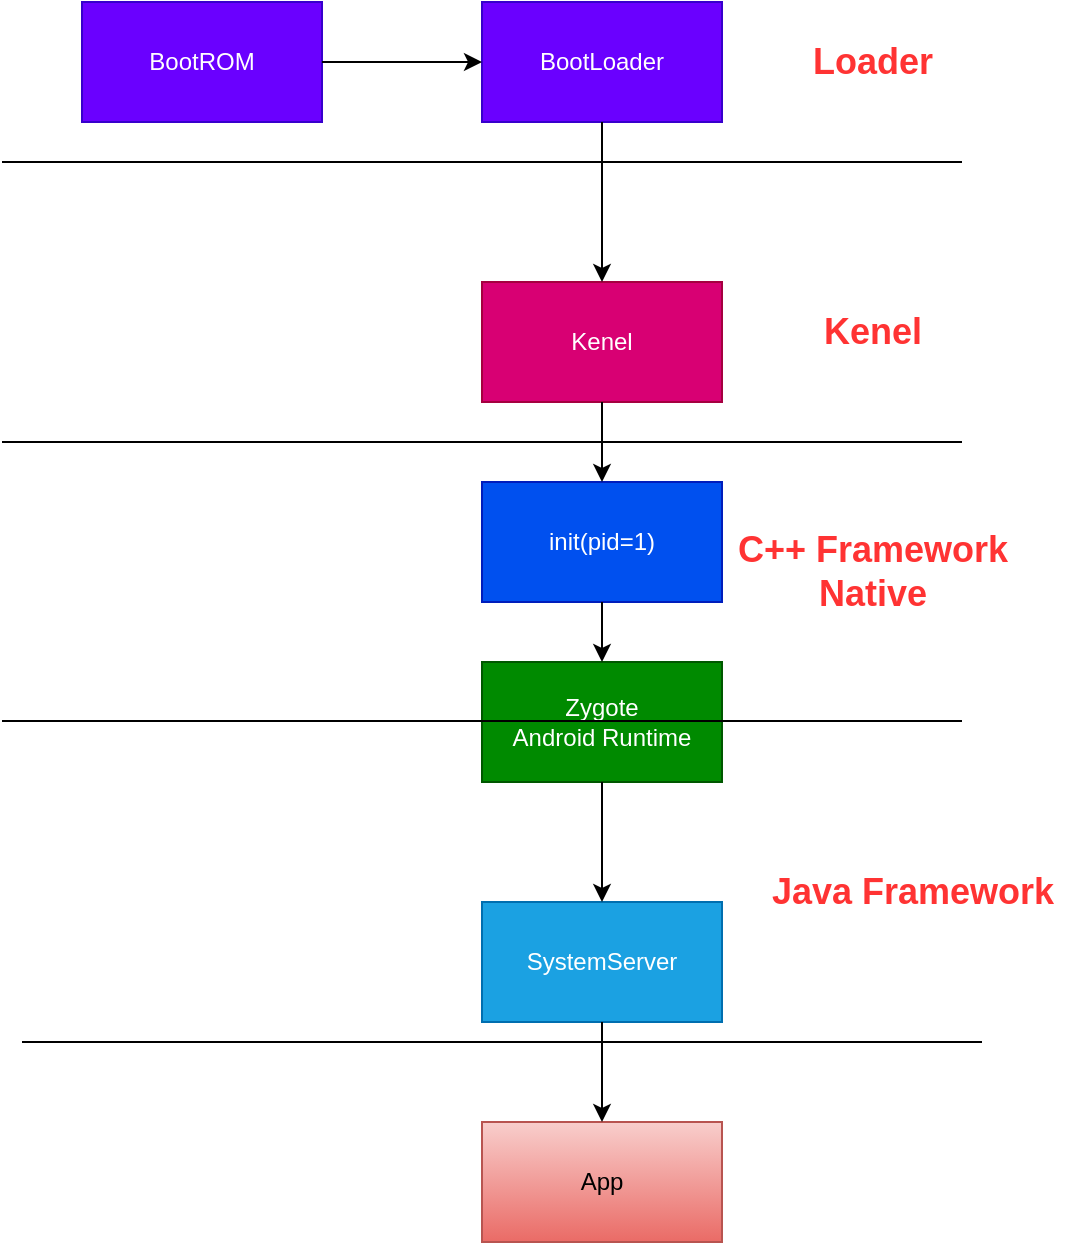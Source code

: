 <mxfile version="13.1.3" pages="6">
    <diagram id="6hGFLwfOUW9BJ-s0fimq" name="Android 启动流程">
        <mxGraphModel dx="1543" dy="1021" grid="1" gridSize="10" guides="1" tooltips="1" connect="1" arrows="1" fold="1" page="1" pageScale="1" pageWidth="827" pageHeight="1169" math="0" shadow="0">
            <root>
                <mxCell id="0"/>
                <mxCell id="1" parent="0"/>
                <mxCell id="TthuOFIerXU1EBekaimb-27" value="" style="group" parent="1" vertex="1" connectable="0">
                    <mxGeometry x="40" y="40" width="535" height="620" as="geometry"/>
                </mxCell>
                <mxCell id="2" value="BootROM" style="rounded=0;whiteSpace=wrap;html=1;fillColor=#6a00ff;strokeColor=#3700CC;fontColor=#ffffff;" parent="TthuOFIerXU1EBekaimb-27" vertex="1">
                    <mxGeometry x="40" width="120" height="60" as="geometry"/>
                </mxCell>
                <mxCell id="3" value="BootLoader" style="rounded=0;whiteSpace=wrap;html=1;fillColor=#6a00ff;strokeColor=#3700CC;fontColor=#ffffff;" parent="TthuOFIerXU1EBekaimb-27" vertex="1">
                    <mxGeometry x="240" width="120" height="60" as="geometry"/>
                </mxCell>
                <mxCell id="4" value="" style="edgeStyle=orthogonalEdgeStyle;rounded=0;orthogonalLoop=1;jettySize=auto;html=1;" parent="TthuOFIerXU1EBekaimb-27" source="2" target="3" edge="1">
                    <mxGeometry relative="1" as="geometry"/>
                </mxCell>
                <mxCell id="10" value="Kenel" style="rounded=0;whiteSpace=wrap;html=1;fillColor=#d80073;strokeColor=#A50040;fontColor=#ffffff;" parent="TthuOFIerXU1EBekaimb-27" vertex="1">
                    <mxGeometry x="240" y="140" width="120" height="60" as="geometry"/>
                </mxCell>
                <mxCell id="11" value="" style="edgeStyle=orthogonalEdgeStyle;rounded=0;orthogonalLoop=1;jettySize=auto;html=1;fontSize=18;fontColor=#FF3333;" parent="TthuOFIerXU1EBekaimb-27" source="3" target="10" edge="1">
                    <mxGeometry relative="1" as="geometry"/>
                </mxCell>
                <mxCell id="12" value="init(pid=1)" style="rounded=0;whiteSpace=wrap;html=1;fillColor=#0050ef;strokeColor=#001DBC;fontColor=#ffffff;" parent="TthuOFIerXU1EBekaimb-27" vertex="1">
                    <mxGeometry x="240" y="240" width="120" height="60" as="geometry"/>
                </mxCell>
                <mxCell id="13" value="" style="edgeStyle=orthogonalEdgeStyle;rounded=0;orthogonalLoop=1;jettySize=auto;html=1;fontSize=18;fontColor=#FF3333;" parent="TthuOFIerXU1EBekaimb-27" source="10" target="12" edge="1">
                    <mxGeometry relative="1" as="geometry"/>
                </mxCell>
                <mxCell id="14" value="Zygote&lt;br&gt;Android Runtime" style="rounded=0;whiteSpace=wrap;html=1;fillColor=#008a00;strokeColor=#005700;fontColor=#ffffff;" parent="TthuOFIerXU1EBekaimb-27" vertex="1">
                    <mxGeometry x="240" y="330" width="120" height="60" as="geometry"/>
                </mxCell>
                <mxCell id="15" value="" style="edgeStyle=orthogonalEdgeStyle;rounded=0;orthogonalLoop=1;jettySize=auto;html=1;fontSize=18;fontColor=#FF3333;" parent="TthuOFIerXU1EBekaimb-27" source="12" target="14" edge="1">
                    <mxGeometry relative="1" as="geometry"/>
                </mxCell>
                <mxCell id="16" value="SystemServer" style="rounded=0;whiteSpace=wrap;html=1;fillColor=#1ba1e2;strokeColor=#006EAF;fontColor=#ffffff;" parent="TthuOFIerXU1EBekaimb-27" vertex="1">
                    <mxGeometry x="240" y="450" width="120" height="60" as="geometry"/>
                </mxCell>
                <mxCell id="17" value="" style="edgeStyle=orthogonalEdgeStyle;rounded=0;orthogonalLoop=1;jettySize=auto;html=1;fontSize=18;fontColor=#FF3333;" parent="TthuOFIerXU1EBekaimb-27" source="14" target="16" edge="1">
                    <mxGeometry relative="1" as="geometry"/>
                </mxCell>
                <mxCell id="25" value="App" style="rounded=0;whiteSpace=wrap;html=1;fillColor=#f8cecc;strokeColor=#b85450;gradientColor=#ea6b66;" parent="TthuOFIerXU1EBekaimb-27" vertex="1">
                    <mxGeometry x="240" y="560" width="120" height="60" as="geometry"/>
                </mxCell>
                <mxCell id="26" value="" style="edgeStyle=orthogonalEdgeStyle;rounded=0;orthogonalLoop=1;jettySize=auto;html=1;fontSize=18;fontColor=#FF3333;" parent="TthuOFIerXU1EBekaimb-27" source="16" target="25" edge="1">
                    <mxGeometry relative="1" as="geometry"/>
                </mxCell>
                <mxCell id="7" value="" style="endArrow=none;html=1;" parent="TthuOFIerXU1EBekaimb-27" edge="1">
                    <mxGeometry width="50" height="50" relative="1" as="geometry">
                        <mxPoint y="80" as="sourcePoint"/>
                        <mxPoint x="480" y="80" as="targetPoint"/>
                    </mxGeometry>
                </mxCell>
                <mxCell id="9" value="Loader" style="text;html=1;align=center;verticalAlign=middle;resizable=0;points=[];autosize=1;fontStyle=1;fontColor=#FF3333;fontSize=18;" parent="TthuOFIerXU1EBekaimb-27" vertex="1">
                    <mxGeometry x="395" y="15" width="80" height="30" as="geometry"/>
                </mxCell>
                <mxCell id="18" value="" style="endArrow=none;html=1;" parent="TthuOFIerXU1EBekaimb-27" edge="1">
                    <mxGeometry width="50" height="50" relative="1" as="geometry">
                        <mxPoint y="220" as="sourcePoint"/>
                        <mxPoint x="480" y="220" as="targetPoint"/>
                    </mxGeometry>
                </mxCell>
                <mxCell id="19" value="Kenel" style="text;html=1;align=center;verticalAlign=middle;resizable=0;points=[];autosize=1;fontStyle=1;fontColor=#FF3333;fontSize=18;" parent="TthuOFIerXU1EBekaimb-27" vertex="1">
                    <mxGeometry x="405" y="150" width="60" height="30" as="geometry"/>
                </mxCell>
                <mxCell id="20" value="" style="endArrow=none;html=1;" parent="TthuOFIerXU1EBekaimb-27" edge="1">
                    <mxGeometry width="50" height="50" relative="1" as="geometry">
                        <mxPoint y="359.5" as="sourcePoint"/>
                        <mxPoint x="480" y="359.5" as="targetPoint"/>
                    </mxGeometry>
                </mxCell>
                <mxCell id="23" value="C++ Framework&lt;br&gt;Native" style="text;html=1;align=center;verticalAlign=middle;resizable=0;points=[];autosize=1;fontStyle=1;fontColor=#FF3333;fontSize=18;" parent="TthuOFIerXU1EBekaimb-27" vertex="1">
                    <mxGeometry x="360" y="260" width="150" height="50" as="geometry"/>
                </mxCell>
                <mxCell id="24" value="" style="endArrow=none;html=1;" parent="TthuOFIerXU1EBekaimb-27" edge="1">
                    <mxGeometry width="50" height="50" relative="1" as="geometry">
                        <mxPoint x="10" y="520" as="sourcePoint"/>
                        <mxPoint x="490" y="520" as="targetPoint"/>
                    </mxGeometry>
                </mxCell>
                <mxCell id="27" value="Java Framework" style="text;html=1;align=center;verticalAlign=middle;resizable=0;points=[];autosize=1;fontStyle=1;fontColor=#FF3333;fontSize=18;" parent="TthuOFIerXU1EBekaimb-27" vertex="1">
                    <mxGeometry x="375" y="430" width="160" height="30" as="geometry"/>
                </mxCell>
            </root>
        </mxGraphModel>
    </diagram>
    <diagram id="DR1XrI6imD8QGGUqRQdr" name="Zygote进程启动">
        &#xa;        &#xa;        &#xa;        
        <mxGraphModel dx="1762" dy="1021" grid="1" gridSize="10" guides="1" tooltips="1" connect="1" arrows="1" fold="1" page="1" pageScale="1" pageWidth="827" pageHeight="1169" math="0" shadow="0">
            &#xa;            &#xa;            &#xa;            
            <root>
                &#xa;                &#xa;                &#xa;                
                <mxCell id="gsaUIlztpHtQiItB23WX-0"/>
                &#xa;                &#xa;                &#xa;                
                <mxCell id="gsaUIlztpHtQiItB23WX-1" parent="gsaUIlztpHtQiItB23WX-0"/>
                &#xa;                &#xa;                &#xa;                
                <mxCell id="VBZTExmWw5fElenG7Nla-12" value="" style="group" parent="gsaUIlztpHtQiItB23WX-1" vertex="1" connectable="0">
                    &#xa;                    &#xa;                    &#xa;                    
                    <mxGeometry x="55" width="170" height="560" as="geometry"/>
                    &#xa;                    &#xa;                &#xa;                
                </mxCell>
                &#xa;                &#xa;                &#xa;                
                <mxCell id="VBZTExmWw5fElenG7Nla-0" value="init.cpp&lt;br&gt;main()" style="rounded=0;whiteSpace=wrap;html=1;fontSize=18;fillColor=#60a917;strokeColor=#2D7600;fontColor=#ffffff;" parent="VBZTExmWw5fElenG7Nla-12" vertex="1">
                    &#xa;                    &#xa;                    &#xa;                    
                    <mxGeometry x="2.5" width="165" height="60" as="geometry"/>
                    &#xa;                    &#xa;                &#xa;                
                </mxCell>
                &#xa;                &#xa;                &#xa;                
                <mxCell id="VBZTExmWw5fElenG7Nla-1" value="解析&lt;br&gt;init_zygote.rc" style="rounded=0;whiteSpace=wrap;html=1;fontSize=18;fillColor=#60a917;strokeColor=#2D7600;fontColor=#ffffff;" parent="VBZTExmWw5fElenG7Nla-12" vertex="1">
                    &#xa;                    &#xa;                    &#xa;                    
                    <mxGeometry x="5" y="100" width="160" height="60" as="geometry"/>
                    &#xa;                    &#xa;                &#xa;                
                </mxCell>
                &#xa;                &#xa;                &#xa;                
                <mxCell id="VBZTExmWw5fElenG7Nla-2" value="" style="edgeStyle=orthogonalEdgeStyle;rounded=0;orthogonalLoop=1;jettySize=auto;html=1;fontSize=18;fontColor=#FF3333;" parent="VBZTExmWw5fElenG7Nla-12" source="VBZTExmWw5fElenG7Nla-0" target="VBZTExmWw5fElenG7Nla-1" edge="1">
                    &#xa;                    &#xa;                    &#xa;                    
                    <mxGeometry relative="1" as="geometry"/>
                    &#xa;                    &#xa;                &#xa;                
                </mxCell>
                &#xa;                &#xa;                &#xa;                
                <mxCell id="VBZTExmWw5fElenG7Nla-3" value="启动main类型的服务&lt;br&gt;do_class_start()" style="rounded=0;whiteSpace=wrap;html=1;fontSize=18;fillColor=#60a917;strokeColor=#2D7600;fontColor=#ffffff;" parent="VBZTExmWw5fElenG7Nla-12" vertex="1">
                    &#xa;                    &#xa;                    &#xa;                    
                    <mxGeometry y="200" width="170" height="60" as="geometry"/>
                    &#xa;                    &#xa;                &#xa;                
                </mxCell>
                &#xa;                &#xa;                &#xa;                
                <mxCell id="VBZTExmWw5fElenG7Nla-4" value="" style="edgeStyle=orthogonalEdgeStyle;rounded=0;orthogonalLoop=1;jettySize=auto;html=1;fontSize=18;fontColor=#FF3333;" parent="VBZTExmWw5fElenG7Nla-12" source="VBZTExmWw5fElenG7Nla-1" target="VBZTExmWw5fElenG7Nla-3" edge="1">
                    &#xa;                    &#xa;                    &#xa;                    
                    <mxGeometry relative="1" as="geometry"/>
                    &#xa;                    &#xa;                &#xa;                
                </mxCell>
                &#xa;                &#xa;                &#xa;                
                <mxCell id="VBZTExmWw5fElenG7Nla-5" value="启动Zygote服务&lt;br&gt;start()" style="rounded=0;whiteSpace=wrap;html=1;fontSize=18;fillColor=#60a917;strokeColor=#2D7600;fontColor=#ffffff;" parent="VBZTExmWw5fElenG7Nla-12" vertex="1">
                    &#xa;                    &#xa;                    &#xa;                    
                    <mxGeometry x="5" y="290" width="160" height="60" as="geometry"/>
                    &#xa;                    &#xa;                &#xa;                
                </mxCell>
                &#xa;                &#xa;                &#xa;                
                <mxCell id="VBZTExmWw5fElenG7Nla-6" value="" style="edgeStyle=orthogonalEdgeStyle;rounded=0;orthogonalLoop=1;jettySize=auto;html=1;fontSize=18;fontColor=#FF3333;" parent="VBZTExmWw5fElenG7Nla-12" source="VBZTExmWw5fElenG7Nla-3" target="VBZTExmWw5fElenG7Nla-5" edge="1">
                    &#xa;                    &#xa;                    &#xa;                    
                    <mxGeometry relative="1" as="geometry"/>
                    &#xa;                    &#xa;                &#xa;                
                </mxCell>
                &#xa;                &#xa;                &#xa;                
                <mxCell id="VBZTExmWw5fElenG7Nla-7" value="创建Zygote进程&lt;br&gt;fork()" style="rounded=0;whiteSpace=wrap;html=1;fontSize=18;fillColor=#60a917;strokeColor=#2D7600;fontColor=#ffffff;" parent="VBZTExmWw5fElenG7Nla-12" vertex="1">
                    &#xa;                    &#xa;                    &#xa;                    
                    <mxGeometry x="5" y="390" width="160" height="60" as="geometry"/>
                    &#xa;                    &#xa;                &#xa;                
                </mxCell>
                &#xa;                &#xa;                &#xa;                
                <mxCell id="VBZTExmWw5fElenG7Nla-8" value="" style="edgeStyle=orthogonalEdgeStyle;rounded=0;orthogonalLoop=1;jettySize=auto;html=1;fontSize=18;fontColor=#FF3333;" parent="VBZTExmWw5fElenG7Nla-12" source="VBZTExmWw5fElenG7Nla-5" target="VBZTExmWw5fElenG7Nla-7" edge="1">
                    &#xa;                    &#xa;                    &#xa;                    
                    <mxGeometry relative="1" as="geometry"/>
                    &#xa;                    &#xa;                &#xa;                
                </mxCell>
                &#xa;                &#xa;                &#xa;                
                <mxCell id="VBZTExmWw5fElenG7Nla-9" value="app_main.cpp&lt;br&gt;main()" style="rounded=0;whiteSpace=wrap;html=1;fontSize=18;fillColor=#60a917;strokeColor=#2D7600;fontColor=#ffffff;" parent="VBZTExmWw5fElenG7Nla-12" vertex="1">
                    &#xa;                    &#xa;                    &#xa;                    
                    <mxGeometry x="5" y="500" width="160" height="60" as="geometry"/>
                    &#xa;                    &#xa;                &#xa;                
                </mxCell>
                &#xa;                &#xa;                &#xa;                
                <mxCell id="VBZTExmWw5fElenG7Nla-10" value="" style="edgeStyle=orthogonalEdgeStyle;rounded=0;orthogonalLoop=1;jettySize=auto;html=1;fontSize=18;fontColor=#FF3333;" parent="VBZTExmWw5fElenG7Nla-12" source="VBZTExmWw5fElenG7Nla-7" target="VBZTExmWw5fElenG7Nla-9" edge="1">
                    &#xa;                    &#xa;                    &#xa;                    
                    <mxGeometry relative="1" as="geometry"/>
                    &#xa;                    &#xa;                &#xa;                
                </mxCell>
                &#xa;                &#xa;            &#xa;            
            </root>
            &#xa;            &#xa;        &#xa;        
        </mxGraphModel>
        &#xa;        &#xa;    &#xa;    
    </diagram>
    <diagram id="7HrRnoTzkKpxRUDAxoq6" name="SystemServer启动">
        &#xa;        &#xa;        &#xa;        
        <mxGraphModel dx="1762" dy="1021" grid="1" gridSize="10" guides="1" tooltips="1" connect="1" arrows="1" fold="1" page="1" pageScale="1" pageWidth="827" pageHeight="1169" math="0" shadow="0">
            &#xa;            &#xa;            &#xa;            
            <root>
                &#xa;                &#xa;                &#xa;                
                <mxCell id="P-trumP0w8k7Mdvt8QHR-0"/>
                &#xa;                &#xa;                &#xa;                
                <mxCell id="P-trumP0w8k7Mdvt8QHR-1" parent="P-trumP0w8k7Mdvt8QHR-0"/>
                &#xa;                &#xa;                &#xa;                
                <mxCell id="s0zE6dpT6iUMtJboKe3C-0" value="" style="group" parent="P-trumP0w8k7Mdvt8QHR-1" vertex="1" connectable="0">
                    &#xa;                    &#xa;                    &#xa;                    
                    <mxGeometry x="40" y="5" width="415" height="670" as="geometry"/>
                    &#xa;                    &#xa;                &#xa;                
                </mxCell>
                &#xa;                &#xa;                &#xa;                
                <mxCell id="P-trumP0w8k7Mdvt8QHR-2" value="app_main.cpp&lt;br&gt;main()" style="rounded=0;whiteSpace=wrap;html=1;fontSize=18;fontColor=#ffffff;fillColor=#60a917;strokeColor=#2D7600;" parent="s0zE6dpT6iUMtJboKe3C-0" vertex="1">
                    &#xa;                    &#xa;                    &#xa;                    
                    <mxGeometry width="160" height="70" as="geometry"/>
                    &#xa;                    &#xa;                &#xa;                
                </mxCell>
                &#xa;                &#xa;                &#xa;                
                <mxCell id="P-trumP0w8k7Mdvt8QHR-3" value="AndroidRuntime&lt;br&gt;start()" style="rounded=0;whiteSpace=wrap;html=1;fontSize=18;fontColor=#ffffff;fillColor=#60a917;strokeColor=#2D7600;" parent="s0zE6dpT6iUMtJboKe3C-0" vertex="1">
                    &#xa;                    &#xa;                    &#xa;                    
                    <mxGeometry y="150" width="160" height="70" as="geometry"/>
                    &#xa;                    &#xa;                &#xa;                
                </mxCell>
                &#xa;                &#xa;                &#xa;                
                <mxCell id="P-trumP0w8k7Mdvt8QHR-4" value="" style="edgeStyle=orthogonalEdgeStyle;rounded=0;orthogonalLoop=1;jettySize=auto;html=1;fontSize=18;fontColor=#FF3333;" parent="s0zE6dpT6iUMtJboKe3C-0" source="P-trumP0w8k7Mdvt8QHR-2" target="P-trumP0w8k7Mdvt8QHR-3" edge="1">
                    &#xa;                    &#xa;                    &#xa;                    
                    <mxGeometry relative="1" as="geometry"/>
                    &#xa;                    &#xa;                &#xa;                
                </mxCell>
                &#xa;                &#xa;                &#xa;                
                <mxCell id="P-trumP0w8k7Mdvt8QHR-5" value="startVM()" style="rounded=0;whiteSpace=wrap;html=1;fontSize=18;fontColor=#ffffff;fillColor=#60a917;strokeColor=#2D7600;" parent="s0zE6dpT6iUMtJboKe3C-0" vertex="1">
                    &#xa;                    &#xa;                    &#xa;                    
                    <mxGeometry y="300" width="160" height="70" as="geometry"/>
                    &#xa;                    &#xa;                &#xa;                
                </mxCell>
                &#xa;                &#xa;                &#xa;                
                <mxCell id="P-trumP0w8k7Mdvt8QHR-6" value="" style="edgeStyle=orthogonalEdgeStyle;rounded=0;orthogonalLoop=1;jettySize=auto;html=1;fontSize=18;fontColor=#FF3333;" parent="s0zE6dpT6iUMtJboKe3C-0" source="P-trumP0w8k7Mdvt8QHR-3" target="P-trumP0w8k7Mdvt8QHR-5" edge="1">
                    &#xa;                    &#xa;                    &#xa;                    
                    <mxGeometry relative="1" as="geometry"/>
                    &#xa;                    &#xa;                &#xa;                
                </mxCell>
                &#xa;                &#xa;                &#xa;                
                <mxCell id="P-trumP0w8k7Mdvt8QHR-7" value="startReg()" style="rounded=0;whiteSpace=wrap;html=1;fontSize=18;fontColor=#ffffff;fillColor=#60a917;strokeColor=#2D7600;" parent="s0zE6dpT6iUMtJboKe3C-0" vertex="1">
                    &#xa;                    &#xa;                    &#xa;                    
                    <mxGeometry y="450" width="160" height="70" as="geometry"/>
                    &#xa;                    &#xa;                &#xa;                
                </mxCell>
                &#xa;                &#xa;                &#xa;                
                <mxCell id="P-trumP0w8k7Mdvt8QHR-8" value="" style="edgeStyle=orthogonalEdgeStyle;rounded=0;orthogonalLoop=1;jettySize=auto;html=1;fontSize=18;fontColor=#FF3333;" parent="s0zE6dpT6iUMtJboKe3C-0" source="P-trumP0w8k7Mdvt8QHR-5" target="P-trumP0w8k7Mdvt8QHR-7" edge="1">
                    &#xa;                    &#xa;                    &#xa;                    
                    <mxGeometry relative="1" as="geometry"/>
                    &#xa;                    &#xa;                &#xa;                
                </mxCell>
                &#xa;                &#xa;                &#xa;                
                <mxCell id="P-trumP0w8k7Mdvt8QHR-9" value="Zygoteinit.java&lt;br&gt;main()" style="rounded=0;whiteSpace=wrap;html=1;fontSize=18;fontColor=#ffffff;fillColor=#60a917;strokeColor=#2D7600;" parent="s0zE6dpT6iUMtJboKe3C-0" vertex="1">
                    &#xa;                    &#xa;                    &#xa;                    
                    <mxGeometry y="600" width="160" height="70" as="geometry"/>
                    &#xa;                    &#xa;                &#xa;                
                </mxCell>
                &#xa;                &#xa;                &#xa;                
                <mxCell id="P-trumP0w8k7Mdvt8QHR-10" value="" style="edgeStyle=orthogonalEdgeStyle;rounded=0;orthogonalLoop=1;jettySize=auto;html=1;fontSize=18;fontColor=#FF3333;" parent="s0zE6dpT6iUMtJboKe3C-0" source="P-trumP0w8k7Mdvt8QHR-7" target="P-trumP0w8k7Mdvt8QHR-9" edge="1">
                    &#xa;                    &#xa;                    &#xa;                    
                    <mxGeometry relative="1" as="geometry"/>
                    &#xa;                    &#xa;                &#xa;                
                </mxCell>
                &#xa;                &#xa;                &#xa;                
                <mxCell id="P-trumP0w8k7Mdvt8QHR-11" value="zygoteServer&lt;br&gt;registerServerSocket" style="rounded=0;whiteSpace=wrap;html=1;fontSize=18;fontColor=#ffffff;fillColor=#60a917;strokeColor=#2D7600;" parent="s0zE6dpT6iUMtJboKe3C-0" vertex="1">
                    &#xa;                    &#xa;                    &#xa;                    
                    <mxGeometry x="225" y="80" width="190" height="70" as="geometry"/>
                    &#xa;                    &#xa;                &#xa;                
                </mxCell>
                &#xa;                &#xa;                &#xa;                
                <mxCell id="P-trumP0w8k7Mdvt8QHR-12" value="" style="edgeStyle=orthogonalEdgeStyle;rounded=0;orthogonalLoop=1;jettySize=auto;html=1;fontSize=18;fontColor=#FF3333;entryX=0.5;entryY=0;entryDx=0;entryDy=0;" parent="s0zE6dpT6iUMtJboKe3C-0" source="P-trumP0w8k7Mdvt8QHR-9" target="P-trumP0w8k7Mdvt8QHR-11" edge="1">
                    &#xa;                    &#xa;                    &#xa;                    
                    <mxGeometry relative="1" as="geometry"/>
                    &#xa;                    &#xa;                &#xa;                
                </mxCell>
                &#xa;                &#xa;                &#xa;                
                <mxCell id="P-trumP0w8k7Mdvt8QHR-14" value="ZytoteInit.java&lt;br&gt;preload()" style="rounded=0;whiteSpace=wrap;html=1;fontSize=18;fontColor=#ffffff;fillColor=#60a917;strokeColor=#2D7600;" parent="s0zE6dpT6iUMtJboKe3C-0" vertex="1">
                    &#xa;                    &#xa;                    &#xa;                    
                    <mxGeometry x="240" y="230" width="160" height="70" as="geometry"/>
                    &#xa;                    &#xa;                &#xa;                
                </mxCell>
                &#xa;                &#xa;                &#xa;                
                <mxCell id="P-trumP0w8k7Mdvt8QHR-15" value="" style="edgeStyle=orthogonalEdgeStyle;rounded=0;orthogonalLoop=1;jettySize=auto;html=1;fontSize=18;fontColor=#FF3333;" parent="s0zE6dpT6iUMtJboKe3C-0" source="P-trumP0w8k7Mdvt8QHR-11" target="P-trumP0w8k7Mdvt8QHR-14" edge="1">
                    &#xa;                    &#xa;                    &#xa;                    
                    <mxGeometry relative="1" as="geometry"/>
                    &#xa;                    &#xa;                &#xa;                
                </mxCell>
                &#xa;                &#xa;                &#xa;                
                <mxCell id="P-trumP0w8k7Mdvt8QHR-16" value="ZytoteInit.java&lt;br&gt;startSystemServer" style="rounded=0;whiteSpace=wrap;html=1;fontSize=18;fontColor=#ffffff;fillColor=#60a917;strokeColor=#2D7600;" parent="s0zE6dpT6iUMtJboKe3C-0" vertex="1">
                    &#xa;                    &#xa;                    &#xa;                    
                    <mxGeometry x="240" y="380" width="160" height="70" as="geometry"/>
                    &#xa;                    &#xa;                &#xa;                
                </mxCell>
                &#xa;                &#xa;                &#xa;                
                <mxCell id="P-trumP0w8k7Mdvt8QHR-17" value="" style="edgeStyle=orthogonalEdgeStyle;rounded=0;orthogonalLoop=1;jettySize=auto;html=1;fontSize=18;fontColor=#FF3333;" parent="s0zE6dpT6iUMtJboKe3C-0" source="P-trumP0w8k7Mdvt8QHR-14" target="P-trumP0w8k7Mdvt8QHR-16" edge="1">
                    &#xa;                    &#xa;                    &#xa;                    
                    <mxGeometry relative="1" as="geometry"/>
                    &#xa;                    &#xa;                &#xa;                
                </mxCell>
                &#xa;                &#xa;                &#xa;                
                <mxCell id="P-trumP0w8k7Mdvt8QHR-18" value="zygoteServer&lt;br&gt;runSelectLoop()" style="rounded=0;whiteSpace=wrap;html=1;fontSize=18;fontColor=#ffffff;fillColor=#60a917;strokeColor=#2D7600;" parent="s0zE6dpT6iUMtJboKe3C-0" vertex="1">
                    &#xa;                    &#xa;                    &#xa;                    
                    <mxGeometry x="240" y="530" width="160" height="70" as="geometry"/>
                    &#xa;                    &#xa;                &#xa;                
                </mxCell>
                &#xa;                &#xa;                &#xa;                
                <mxCell id="P-trumP0w8k7Mdvt8QHR-19" value="" style="edgeStyle=orthogonalEdgeStyle;rounded=0;orthogonalLoop=1;jettySize=auto;html=1;fontSize=18;fontColor=#FF3333;" parent="s0zE6dpT6iUMtJboKe3C-0" source="P-trumP0w8k7Mdvt8QHR-16" target="P-trumP0w8k7Mdvt8QHR-18" edge="1">
                    &#xa;                    &#xa;                    &#xa;                    
                    <mxGeometry relative="1" as="geometry"/>
                    &#xa;                    &#xa;                &#xa;                
                </mxCell>
                &#xa;                &#xa;                &#xa;                
                <mxCell id="ghWQ8fkgvoCveP64Ibad-9" value="" style="group" parent="P-trumP0w8k7Mdvt8QHR-1" vertex="1" connectable="0">
                    &#xa;                    &#xa;                    &#xa;                    
                    <mxGeometry x="560" y="70" width="200" height="760" as="geometry"/>
                    &#xa;                    &#xa;                &#xa;                
                </mxCell>
                &#xa;                &#xa;                &#xa;                
                <mxCell id="ghWQ8fkgvoCveP64Ibad-0" value="SystemServer.java&lt;br&gt;main()-&amp;gt;run()" style="rounded=0;whiteSpace=wrap;html=1;fontSize=18;fontColor=#ffffff;fillColor=#6a00ff;strokeColor=#3700CC;" parent="ghWQ8fkgvoCveP64Ibad-9" vertex="1">
                    &#xa;                    &#xa;                    &#xa;                    
                    <mxGeometry width="200" height="60" as="geometry"/>
                    &#xa;                    &#xa;                &#xa;                
                </mxCell>
                &#xa;                &#xa;                &#xa;                
                <mxCell id="ghWQ8fkgvoCveP64Ibad-1" value="createSystemContext()" style="rounded=0;whiteSpace=wrap;html=1;fontSize=18;fontColor=#ffffff;fillColor=#6a00ff;strokeColor=#3700CC;" parent="ghWQ8fkgvoCveP64Ibad-9" vertex="1">
                    &#xa;                    &#xa;                    &#xa;                    
                    <mxGeometry y="140" width="200" height="60" as="geometry"/>
                    &#xa;                    &#xa;                &#xa;                
                </mxCell>
                &#xa;                &#xa;                &#xa;                
                <mxCell id="ghWQ8fkgvoCveP64Ibad-2" value="" style="edgeStyle=orthogonalEdgeStyle;rounded=0;orthogonalLoop=1;jettySize=auto;html=1;fontSize=18;fontColor=#FF3333;" parent="ghWQ8fkgvoCveP64Ibad-9" source="ghWQ8fkgvoCveP64Ibad-0" target="ghWQ8fkgvoCveP64Ibad-1" edge="1">
                    &#xa;                    &#xa;                    &#xa;                    
                    <mxGeometry relative="1" as="geometry"/>
                    &#xa;                    &#xa;                &#xa;                
                </mxCell>
                &#xa;                &#xa;                &#xa;                
                <mxCell id="ghWQ8fkgvoCveP64Ibad-3" value="startBootstrapServices()" style="rounded=0;whiteSpace=wrap;html=1;fontSize=18;fontColor=#ffffff;fillColor=#d80073;strokeColor=#A50040;" parent="ghWQ8fkgvoCveP64Ibad-9" vertex="1">
                    &#xa;                    &#xa;                    &#xa;                    
                    <mxGeometry y="280" width="200" height="60" as="geometry"/>
                    &#xa;                    &#xa;                &#xa;                
                </mxCell>
                &#xa;                &#xa;                &#xa;                
                <mxCell id="ghWQ8fkgvoCveP64Ibad-4" value="" style="edgeStyle=orthogonalEdgeStyle;rounded=0;orthogonalLoop=1;jettySize=auto;html=1;fontSize=18;fontColor=#FF3333;" parent="ghWQ8fkgvoCveP64Ibad-9" source="ghWQ8fkgvoCveP64Ibad-1" target="ghWQ8fkgvoCveP64Ibad-3" edge="1">
                    &#xa;                    &#xa;                    &#xa;                    
                    <mxGeometry relative="1" as="geometry"/>
                    &#xa;                    &#xa;                &#xa;                
                </mxCell>
                &#xa;                &#xa;                &#xa;                
                <mxCell id="ghWQ8fkgvoCveP64Ibad-6" value="" style="edgeStyle=orthogonalEdgeStyle;rounded=0;orthogonalLoop=1;jettySize=auto;html=1;fontSize=18;fontColor=#FF3333;" parent="ghWQ8fkgvoCveP64Ibad-9" source="ghWQ8fkgvoCveP64Ibad-3" target="ghWQ8fkgvoCveP64Ibad-5" edge="1">
                    &#xa;                    &#xa;                    &#xa;                    
                    <mxGeometry relative="1" as="geometry"/>
                    &#xa;                    &#xa;                &#xa;                
                </mxCell>
                &#xa;                &#xa;                &#xa;                
                <mxCell id="ghWQ8fkgvoCveP64Ibad-12" value="" style="group" parent="ghWQ8fkgvoCveP64Ibad-9" vertex="1" connectable="0">
                    &#xa;                    &#xa;                    &#xa;                    
                    <mxGeometry y="420" width="200" height="340" as="geometry"/>
                    &#xa;                    &#xa;                &#xa;                
                </mxCell>
                &#xa;                &#xa;                &#xa;                
                <mxCell id="ghWQ8fkgvoCveP64Ibad-5" value="startCoreServices()" style="rounded=0;whiteSpace=wrap;html=1;fontSize=18;fontColor=#ffffff;fillColor=#6a00ff;strokeColor=#3700CC;" parent="ghWQ8fkgvoCveP64Ibad-12" vertex="1">
                    &#xa;                    &#xa;                    &#xa;                    
                    <mxGeometry width="200" height="60" as="geometry"/>
                    &#xa;                    &#xa;                &#xa;                
                </mxCell>
                &#xa;                &#xa;                &#xa;                
                <mxCell id="ghWQ8fkgvoCveP64Ibad-7" value="startOtherServices()" style="rounded=0;whiteSpace=wrap;html=1;fontSize=18;fontColor=#ffffff;fillColor=#6a00ff;strokeColor=#3700CC;" parent="ghWQ8fkgvoCveP64Ibad-12" vertex="1">
                    &#xa;                    &#xa;                    &#xa;                    
                    <mxGeometry y="140" width="200" height="60" as="geometry"/>
                    &#xa;                    &#xa;                &#xa;                
                </mxCell>
                &#xa;                &#xa;                &#xa;                
                <mxCell id="ghWQ8fkgvoCveP64Ibad-10" value="Looper.loop()" style="rounded=0;whiteSpace=wrap;html=1;fontSize=18;fontColor=#ffffff;fillColor=#d80073;strokeColor=#A50040;" parent="ghWQ8fkgvoCveP64Ibad-12" vertex="1">
                    &#xa;                    &#xa;                    &#xa;                    
                    <mxGeometry y="280" width="200" height="60" as="geometry"/>
                    &#xa;                    &#xa;                &#xa;                
                </mxCell>
                &#xa;                &#xa;                &#xa;                
                <mxCell id="ghWQ8fkgvoCveP64Ibad-11" value="" style="edgeStyle=orthogonalEdgeStyle;rounded=0;orthogonalLoop=1;jettySize=auto;html=1;fontSize=18;fontColor=#FF3333;" parent="ghWQ8fkgvoCveP64Ibad-12" source="ghWQ8fkgvoCveP64Ibad-7" target="ghWQ8fkgvoCveP64Ibad-10" edge="1">
                    &#xa;                    &#xa;                    &#xa;                    
                    <mxGeometry relative="1" as="geometry"/>
                    &#xa;                    &#xa;                &#xa;                
                </mxCell>
                &#xa;                &#xa;                &#xa;                
                <mxCell id="ghWQ8fkgvoCveP64Ibad-8" value="" style="edgeStyle=orthogonalEdgeStyle;rounded=0;orthogonalLoop=1;jettySize=auto;html=1;fontSize=18;fontColor=#FF3333;" parent="ghWQ8fkgvoCveP64Ibad-12" source="ghWQ8fkgvoCveP64Ibad-5" target="ghWQ8fkgvoCveP64Ibad-7" edge="1">
                    &#xa;                    &#xa;                    &#xa;                    
                    <mxGeometry relative="1" as="geometry"/>
                    &#xa;                    &#xa;                &#xa;                
                </mxCell>
                &#xa;                &#xa;            &#xa;            
            </root>
            &#xa;            &#xa;        &#xa;        
        </mxGraphModel>
        &#xa;        &#xa;    &#xa;    
    </diagram>
    <diagram id="-W6fl2eOM4holq46gBiY" name="AMS 启动">
        &#xa;        &#xa;        &#xa;        
        <mxGraphModel dx="1762" dy="1021" grid="1" gridSize="10" guides="1" tooltips="1" connect="1" arrows="1" fold="1" page="1" pageScale="1" pageWidth="827" pageHeight="1169" math="0" shadow="0">
            &#xa;            &#xa;            &#xa;            
            <root>
                &#xa;                &#xa;                &#xa;                
                <mxCell id="0prZdfiM8o4XMZfYRV1b-0"/>
                &#xa;                &#xa;                &#xa;                
                <mxCell id="0prZdfiM8o4XMZfYRV1b-1" parent="0prZdfiM8o4XMZfYRV1b-0"/>
                &#xa;                &#xa;                &#xa;                
                <mxCell id="4ASIffsgLs1iXnVifRoh-2" value="" style="edgeStyle=orthogonalEdgeStyle;rounded=0;orthogonalLoop=1;jettySize=auto;html=1;fontSize=18;fontColor=#FF3333;" parent="0prZdfiM8o4XMZfYRV1b-1" source="4ASIffsgLs1iXnVifRoh-0" target="4ASIffsgLs1iXnVifRoh-1" edge="1">
                    &#xa;                    &#xa;                    &#xa;                    
                    <mxGeometry relative="1" as="geometry"/>
                    &#xa;                    &#xa;                &#xa;                
                </mxCell>
                &#xa;                &#xa;                &#xa;                
                <mxCell id="4ASIffsgLs1iXnVifRoh-0" value="AMS启动过程" style="rounded=0;whiteSpace=wrap;html=1;fontSize=18;fontColor=#ffffff;fillColor=#1ba1e2;strokeColor=#006EAF;" parent="0prZdfiM8o4XMZfYRV1b-1" vertex="1">
                    &#xa;                    &#xa;                    &#xa;                    
                    <mxGeometry x="50" y="40" width="210" height="60" as="geometry"/>
                    &#xa;                    &#xa;                &#xa;                
                </mxCell>
                &#xa;                &#xa;                &#xa;                
                <mxCell id="WujU9OQKjlrENAHASyLJ-1" value="" style="edgeStyle=orthogonalEdgeStyle;rounded=0;orthogonalLoop=1;jettySize=auto;html=1;fontSize=18;fontColor=#FF3333;" parent="0prZdfiM8o4XMZfYRV1b-1" source="4ASIffsgLs1iXnVifRoh-1" target="WujU9OQKjlrENAHASyLJ-0" edge="1">
                    &#xa;                    &#xa;                    &#xa;                    
                    <mxGeometry relative="1" as="geometry"/>
                    &#xa;                    &#xa;                &#xa;                
                </mxCell>
                &#xa;                &#xa;                &#xa;                
                <mxCell id="fRnEfQIXGBBLfZy0VG3j-1" value="" style="edgeStyle=orthogonalEdgeStyle;rounded=0;orthogonalLoop=1;jettySize=auto;html=1;fontSize=18;fontColor=#FF3333;entryX=0.5;entryY=0;entryDx=0;entryDy=0;" parent="0prZdfiM8o4XMZfYRV1b-1" source="4ASIffsgLs1iXnVifRoh-1" target="fRnEfQIXGBBLfZy0VG3j-0" edge="1">
                    &#xa;                    &#xa;                    &#xa;                    
                    <mxGeometry relative="1" as="geometry">
                        &#xa;                        &#xa;                        &#xa;                        
                        <mxPoint x="310" y="210" as="targetPoint"/>
                        &#xa;                        &#xa;                    &#xa;                    
                    </mxGeometry>
                    &#xa;                    &#xa;                &#xa;                
                </mxCell>
                &#xa;                &#xa;                &#xa;                
                <mxCell id="4ASIffsgLs1iXnVifRoh-1" value="SystemServer&lt;br&gt;mSystemServiceManager.&lt;br&gt;startBootstrapServices()" style="rounded=0;whiteSpace=wrap;html=1;fontSize=18;fontColor=#ffffff;fillColor=#d80073;strokeColor=#A50040;" parent="0prZdfiM8o4XMZfYRV1b-1" vertex="1">
                    &#xa;                    &#xa;                    &#xa;                    
                    <mxGeometry x="50" y="150" width="210" height="90" as="geometry"/>
                    &#xa;                    &#xa;                &#xa;                
                </mxCell>
                &#xa;                &#xa;                &#xa;                
                <mxCell id="fRnEfQIXGBBLfZy0VG3j-20" value="" style="edgeStyle=orthogonalEdgeStyle;rounded=0;orthogonalLoop=1;jettySize=auto;html=1;fontSize=18;fontColor=#FF3333;" parent="0prZdfiM8o4XMZfYRV1b-1" source="WujU9OQKjlrENAHASyLJ-0" target="fRnEfQIXGBBLfZy0VG3j-19" edge="1">
                    &#xa;                    &#xa;                    &#xa;                    
                    <mxGeometry relative="1" as="geometry"/>
                    &#xa;                    &#xa;                &#xa;                
                </mxCell>
                &#xa;                &#xa;                &#xa;                
                <mxCell id="WujU9OQKjlrENAHASyLJ-0" value="SystemServer&lt;br&gt;mSystemServiceManager.&lt;br&gt;startOtherServices()" style="rounded=0;whiteSpace=wrap;html=1;fontSize=18;fontColor=#ffffff;fillColor=#d80073;strokeColor=#A50040;" parent="0prZdfiM8o4XMZfYRV1b-1" vertex="1">
                    &#xa;                    &#xa;                    &#xa;                    
                    <mxGeometry x="45" y="280" width="220" height="100" as="geometry"/>
                    &#xa;                    &#xa;                &#xa;                
                </mxCell>
                &#xa;                &#xa;                &#xa;                
                <mxCell id="fRnEfQIXGBBLfZy0VG3j-18" value="" style="group" parent="0prZdfiM8o4XMZfYRV1b-1" vertex="1" connectable="0">
                    &#xa;                    &#xa;                    &#xa;                    
                    <mxGeometry x="860" y="180" width="435" height="840" as="geometry"/>
                    &#xa;                    &#xa;                &#xa;                
                </mxCell>
                &#xa;                &#xa;                &#xa;                
                <mxCell id="fRnEfQIXGBBLfZy0VG3j-0" value="mSystemServiceManager&lt;br&gt;startService(Class&amp;lt;T&amp;gt;)" style="rounded=0;whiteSpace=wrap;html=1;fontSize=18;fontColor=#ffffff;fillColor=#d80073;strokeColor=#A50040;" parent="fRnEfQIXGBBLfZy0VG3j-18" vertex="1">
                    &#xa;                    &#xa;                    &#xa;                    
                    <mxGeometry x="92.5" width="250" height="60" as="geometry"/>
                    &#xa;                    &#xa;                &#xa;                
                </mxCell>
                &#xa;                &#xa;                &#xa;                
                <mxCell id="fRnEfQIXGBBLfZy0VG3j-3" value="mSystemServiceManager&lt;br&gt;startService(Class&amp;lt;T&amp;gt;)" style="rounded=0;whiteSpace=wrap;html=1;fontSize=18;fontColor=#ffffff;fillColor=#008a00;strokeColor=#005700;" parent="fRnEfQIXGBBLfZy0VG3j-18" vertex="1">
                    &#xa;                    &#xa;                    &#xa;                    
                    <mxGeometry x="92.5" y="80" width="250" height="60" as="geometry"/>
                    &#xa;                    &#xa;                &#xa;                
                </mxCell>
                &#xa;                &#xa;                &#xa;                
                <mxCell id="fRnEfQIXGBBLfZy0VG3j-4" value="" style="edgeStyle=orthogonalEdgeStyle;rounded=0;orthogonalLoop=1;jettySize=auto;html=1;fontSize=18;fontColor=#FF3333;" parent="fRnEfQIXGBBLfZy0VG3j-18" source="fRnEfQIXGBBLfZy0VG3j-0" target="fRnEfQIXGBBLfZy0VG3j-3" edge="1">
                    &#xa;                    &#xa;                    &#xa;                    
                    <mxGeometry relative="1" as="geometry"/>
                    &#xa;                    &#xa;                &#xa;                
                </mxCell>
                &#xa;                &#xa;                &#xa;                
                <mxCell id="fRnEfQIXGBBLfZy0VG3j-5" value="mSystemServiceManager&lt;br&gt;startService(&lt;br&gt;ActivityManagerService.LifeCycle.class&lt;br&gt;)" style="rounded=0;whiteSpace=wrap;html=1;fontSize=18;fontColor=#ffffff;fillColor=#d80073;strokeColor=#A50040;" parent="fRnEfQIXGBBLfZy0VG3j-18" vertex="1">
                    &#xa;                    &#xa;                    &#xa;                    
                    <mxGeometry x="52.5" y="170" width="330" height="120" as="geometry"/>
                    &#xa;                    &#xa;                &#xa;                
                </mxCell>
                &#xa;                &#xa;                &#xa;                
                <mxCell id="fRnEfQIXGBBLfZy0VG3j-6" value="" style="edgeStyle=orthogonalEdgeStyle;rounded=0;orthogonalLoop=1;jettySize=auto;html=1;fontSize=18;fontColor=#FF3333;" parent="fRnEfQIXGBBLfZy0VG3j-18" source="fRnEfQIXGBBLfZy0VG3j-3" target="fRnEfQIXGBBLfZy0VG3j-5" edge="1">
                    &#xa;                    &#xa;                    &#xa;                    
                    <mxGeometry relative="1" as="geometry"/>
                    &#xa;                    &#xa;                &#xa;                
                </mxCell>
                &#xa;                &#xa;                &#xa;                
                <mxCell id="fRnEfQIXGBBLfZy0VG3j-8" value="初始化ActivityManagerService&lt;br&gt;consturctor.newInstance(context)" style="rounded=0;whiteSpace=wrap;html=1;fontSize=18;fontColor=#ffffff;fillColor=#d80073;strokeColor=#A50040;" parent="fRnEfQIXGBBLfZy0VG3j-18" vertex="1">
                    &#xa;                    &#xa;                    &#xa;                    
                    <mxGeometry x="52.5" y="320" width="330" height="80" as="geometry"/>
                    &#xa;                    &#xa;                &#xa;                
                </mxCell>
                &#xa;                &#xa;                &#xa;                
                <mxCell id="fRnEfQIXGBBLfZy0VG3j-9" value="" style="edgeStyle=orthogonalEdgeStyle;rounded=0;orthogonalLoop=1;jettySize=auto;html=1;fontSize=18;fontColor=#FF3333;" parent="fRnEfQIXGBBLfZy0VG3j-18" source="fRnEfQIXGBBLfZy0VG3j-5" target="fRnEfQIXGBBLfZy0VG3j-8" edge="1">
                    &#xa;                    &#xa;                    &#xa;                    
                    <mxGeometry relative="1" as="geometry"/>
                    &#xa;                    &#xa;                &#xa;                
                </mxCell>
                &#xa;                &#xa;                &#xa;                
                <mxCell id="fRnEfQIXGBBLfZy0VG3j-10" value="mActivityManagerService.&lt;br&gt;setSystemServiceManager(mSystemServiceManager)&lt;br&gt;设置AMS系统服务" style="rounded=0;whiteSpace=wrap;html=1;fontSize=18;fontColor=#ffffff;fillColor=#d80073;strokeColor=#A50040;" parent="fRnEfQIXGBBLfZy0VG3j-18" vertex="1">
                    &#xa;                    &#xa;                    &#xa;                    
                    <mxGeometry y="430" width="435" height="80" as="geometry"/>
                    &#xa;                    &#xa;                &#xa;                
                </mxCell>
                &#xa;                &#xa;                &#xa;                
                <mxCell id="fRnEfQIXGBBLfZy0VG3j-11" value="" style="edgeStyle=orthogonalEdgeStyle;rounded=0;orthogonalLoop=1;jettySize=auto;html=1;fontSize=18;fontColor=#FF3333;" parent="fRnEfQIXGBBLfZy0VG3j-18" source="fRnEfQIXGBBLfZy0VG3j-8" target="fRnEfQIXGBBLfZy0VG3j-10" edge="1">
                    &#xa;                    &#xa;                    &#xa;                    
                    <mxGeometry relative="1" as="geometry"/>
                    &#xa;                    &#xa;                &#xa;                
                </mxCell>
                &#xa;                &#xa;                &#xa;                
                <mxCell id="fRnEfQIXGBBLfZy0VG3j-12" value="mActivityManagerService.&lt;br&gt;setInstaller(mSystemServiceManager)&lt;br&gt;设置AMS安装器" style="rounded=0;whiteSpace=wrap;html=1;fontSize=18;fontColor=#ffffff;fillColor=#d80073;strokeColor=#A50040;" parent="fRnEfQIXGBBLfZy0VG3j-18" vertex="1">
                    &#xa;                    &#xa;                    &#xa;                    
                    <mxGeometry y="535" width="435" height="80" as="geometry"/>
                    &#xa;                    &#xa;                &#xa;                
                </mxCell>
                &#xa;                &#xa;                &#xa;                
                <mxCell id="fRnEfQIXGBBLfZy0VG3j-13" value="" style="edgeStyle=orthogonalEdgeStyle;rounded=0;orthogonalLoop=1;jettySize=auto;html=1;fontSize=18;fontColor=#FF3333;" parent="fRnEfQIXGBBLfZy0VG3j-18" source="fRnEfQIXGBBLfZy0VG3j-10" target="fRnEfQIXGBBLfZy0VG3j-12" edge="1">
                    &#xa;                    &#xa;                    &#xa;                    
                    <mxGeometry relative="1" as="geometry"/>
                    &#xa;                    &#xa;                &#xa;                
                </mxCell>
                &#xa;                &#xa;                &#xa;                
                <mxCell id="fRnEfQIXGBBLfZy0VG3j-14" value="mActivityManagerService.&lt;br&gt;initPowerManagement()&lt;br&gt;初始化电源管理PM" style="rounded=0;whiteSpace=wrap;html=1;fontSize=18;fontColor=#ffffff;fillColor=#d80073;strokeColor=#A50040;" parent="fRnEfQIXGBBLfZy0VG3j-18" vertex="1">
                    &#xa;                    &#xa;                    &#xa;                    
                    <mxGeometry y="650" width="435" height="80" as="geometry"/>
                    &#xa;                    &#xa;                &#xa;                
                </mxCell>
                &#xa;                &#xa;                &#xa;                
                <mxCell id="fRnEfQIXGBBLfZy0VG3j-15" value="" style="edgeStyle=orthogonalEdgeStyle;rounded=0;orthogonalLoop=1;jettySize=auto;html=1;fontSize=18;fontColor=#FF3333;" parent="fRnEfQIXGBBLfZy0VG3j-18" source="fRnEfQIXGBBLfZy0VG3j-12" target="fRnEfQIXGBBLfZy0VG3j-14" edge="1">
                    &#xa;                    &#xa;                    &#xa;                    
                    <mxGeometry relative="1" as="geometry"/>
                    &#xa;                    &#xa;                &#xa;                
                </mxCell>
                &#xa;                &#xa;                &#xa;                
                <mxCell id="fRnEfQIXGBBLfZy0VG3j-16" value="mActivityManagerService.&lt;br&gt;setSystemProcess()&lt;br&gt;设置ServiceManager添加各种service" style="rounded=0;whiteSpace=wrap;html=1;fontSize=18;fontColor=#ffffff;fillColor=#d80073;strokeColor=#A50040;" parent="fRnEfQIXGBBLfZy0VG3j-18" vertex="1">
                    &#xa;                    &#xa;                    &#xa;                    
                    <mxGeometry y="760" width="435" height="80" as="geometry"/>
                    &#xa;                    &#xa;                &#xa;                
                </mxCell>
                &#xa;                &#xa;                &#xa;                
                <mxCell id="fRnEfQIXGBBLfZy0VG3j-17" value="" style="edgeStyle=orthogonalEdgeStyle;rounded=0;orthogonalLoop=1;jettySize=auto;html=1;fontSize=18;fontColor=#FF3333;" parent="fRnEfQIXGBBLfZy0VG3j-18" source="fRnEfQIXGBBLfZy0VG3j-14" target="fRnEfQIXGBBLfZy0VG3j-16" edge="1">
                    &#xa;                    &#xa;                    &#xa;                    
                    <mxGeometry relative="1" as="geometry"/>
                    &#xa;                    &#xa;                &#xa;                
                </mxCell>
                &#xa;                &#xa;                &#xa;                
                <mxCell id="fRnEfQIXGBBLfZy0VG3j-25" value="" style="group" parent="0prZdfiM8o4XMZfYRV1b-1" vertex="1" connectable="0">
                    &#xa;                    &#xa;                    &#xa;                    
                    <mxGeometry x="340" y="440" width="220" height="460" as="geometry"/>
                    &#xa;                    &#xa;                &#xa;                
                </mxCell>
                &#xa;                &#xa;                &#xa;                
                <mxCell id="fRnEfQIXGBBLfZy0VG3j-19" value="SystemServer&lt;br&gt;mSystemServiceManager.&lt;br&gt;installSystemProviders()" style="rounded=0;whiteSpace=wrap;html=1;fontSize=18;fontColor=#ffffff;fillColor=#1ba1e2;strokeColor=#006EAF;" parent="fRnEfQIXGBBLfZy0VG3j-25" vertex="1">
                    &#xa;                    &#xa;                    &#xa;                    
                    <mxGeometry width="220" height="100" as="geometry"/>
                    &#xa;                    &#xa;                &#xa;                
                </mxCell>
                &#xa;                &#xa;                &#xa;                
                <mxCell id="fRnEfQIXGBBLfZy0VG3j-21" value="SystemServer&lt;br&gt;mSystemServiceManager.&lt;br&gt;setWindowManager(wm)&lt;br&gt;WMS管理" style="rounded=0;whiteSpace=wrap;html=1;fontSize=18;fontColor=#ffffff;fillColor=#6a00ff;strokeColor=#3700CC;" parent="fRnEfQIXGBBLfZy0VG3j-25" vertex="1">
                    &#xa;                    &#xa;                    &#xa;                    
                    <mxGeometry y="180" width="220" height="100" as="geometry"/>
                    &#xa;                    &#xa;                &#xa;                
                </mxCell>
                &#xa;                &#xa;                &#xa;                
                <mxCell id="fRnEfQIXGBBLfZy0VG3j-22" value="" style="edgeStyle=orthogonalEdgeStyle;rounded=0;orthogonalLoop=1;jettySize=auto;html=1;fontSize=18;fontColor=#FF3333;" parent="fRnEfQIXGBBLfZy0VG3j-25" source="fRnEfQIXGBBLfZy0VG3j-19" target="fRnEfQIXGBBLfZy0VG3j-21" edge="1">
                    &#xa;                    &#xa;                    &#xa;                    
                    <mxGeometry relative="1" as="geometry"/>
                    &#xa;                    &#xa;                &#xa;                
                </mxCell>
                &#xa;                &#xa;                &#xa;                
                <mxCell id="fRnEfQIXGBBLfZy0VG3j-23" value="SystemServer&lt;br&gt;mSystemServiceManager.&lt;br&gt;systemReady()" style="rounded=0;whiteSpace=wrap;html=1;fontSize=18;fontColor=#ffffff;fillColor=#d80073;strokeColor=#A50040;" parent="fRnEfQIXGBBLfZy0VG3j-25" vertex="1">
                    &#xa;                    &#xa;                    &#xa;                    
                    <mxGeometry y="360" width="220" height="100" as="geometry"/>
                    &#xa;                    &#xa;                &#xa;                
                </mxCell>
                &#xa;                &#xa;                &#xa;                
                <mxCell id="fRnEfQIXGBBLfZy0VG3j-24" value="" style="edgeStyle=orthogonalEdgeStyle;rounded=0;orthogonalLoop=1;jettySize=auto;html=1;fontSize=18;fontColor=#FF3333;" parent="fRnEfQIXGBBLfZy0VG3j-25" source="fRnEfQIXGBBLfZy0VG3j-21" target="fRnEfQIXGBBLfZy0VG3j-23" edge="1">
                    &#xa;                    &#xa;                    &#xa;                    
                    <mxGeometry relative="1" as="geometry"/>
                    &#xa;                    &#xa;                &#xa;                
                </mxCell>
                &#xa;                &#xa;            &#xa;            
            </root>
            &#xa;            &#xa;        &#xa;        
        </mxGraphModel>
        &#xa;        &#xa;    &#xa;    
    </diagram>
    <diagram id="BchQ5aweTTK3bgnrwfXZ" name="WMS">
        <mxGraphModel dx="1543" dy="1021" grid="1" gridSize="10" guides="1" tooltips="1" connect="1" arrows="1" fold="1" page="1" pageScale="1" pageWidth="827" pageHeight="1169" math="0" shadow="0">
            <root>
                <mxCell id="H2QFMVFUpul9NXOITbLC-0"/>
                <mxCell id="H2QFMVFUpul9NXOITbLC-1" parent="H2QFMVFUpul9NXOITbLC-0"/>
                <mxCell id="uN67v7H_KC1G5nV8BcXI-7" value="" style="group" parent="H2QFMVFUpul9NXOITbLC-1" vertex="1" connectable="0">
                    <mxGeometry x="600" y="450" width="480" height="216" as="geometry"/>
                </mxCell>
                <mxCell id="uN67v7H_KC1G5nV8BcXI-4" value="«interface»&lt;br&gt;&lt;b&gt;WindowManagerPolicy&lt;/b&gt;" style="html=1;fontSize=18;fontColor=#FF9999;" parent="uN67v7H_KC1G5nV8BcXI-7" vertex="1">
                    <mxGeometry x="250" width="230" height="50" as="geometry"/>
                </mxCell>
                <mxCell id="uN67v7H_KC1G5nV8BcXI-6" value="" style="endArrow=block;dashed=1;endFill=0;endSize=12;html=1;fontSize=18;fontColor=#FF9999;entryX=0.5;entryY=1;entryDx=0;entryDy=0;exitX=1.009;exitY=0.931;exitDx=0;exitDy=0;exitPerimeter=0;" parent="uN67v7H_KC1G5nV8BcXI-7" source="uN67v7H_KC1G5nV8BcXI-1" target="uN67v7H_KC1G5nV8BcXI-4" edge="1">
                    <mxGeometry width="160" relative="1" as="geometry">
                        <mxPoint x="480" y="170" as="sourcePoint"/>
                        <mxPoint x="170" y="-30" as="targetPoint"/>
                        <Array as="points">
                            <mxPoint x="365" y="180"/>
                        </Array>
                    </mxGeometry>
                </mxCell>
                <mxCell id="uN67v7H_KC1G5nV8BcXI-0" value="PhoneWindowManager" style="swimlane;fontStyle=1;align=center;verticalAlign=top;childLayout=stackLayout;horizontal=1;startSize=26;horizontalStack=0;resizeParent=1;resizeParentMax=0;resizeLast=0;collapsible=1;marginBottom=0;fontSize=18;fontColor=#FF9999;" parent="uN67v7H_KC1G5nV8BcXI-7" vertex="1">
                    <mxGeometry y="130" width="310" height="86" as="geometry"/>
                </mxCell>
                <mxCell id="uN67v7H_KC1G5nV8BcXI-1" value="+ field: type" style="text;strokeColor=none;fillColor=none;align=left;verticalAlign=top;spacingLeft=4;spacingRight=4;overflow=hidden;rotatable=0;points=[[0,0.5],[1,0.5]];portConstraint=eastwest;" parent="uN67v7H_KC1G5nV8BcXI-0" vertex="1">
                    <mxGeometry y="26" width="310" height="26" as="geometry"/>
                </mxCell>
                <mxCell id="uN67v7H_KC1G5nV8BcXI-2" value="" style="line;strokeWidth=1;fillColor=none;align=left;verticalAlign=middle;spacingTop=-1;spacingLeft=3;spacingRight=3;rotatable=0;labelPosition=right;points=[];portConstraint=eastwest;" parent="uN67v7H_KC1G5nV8BcXI-0" vertex="1">
                    <mxGeometry y="52" width="310" height="8" as="geometry"/>
                </mxCell>
                <mxCell id="uN67v7H_KC1G5nV8BcXI-3" value="+ method(type): type" style="text;strokeColor=none;fillColor=none;align=left;verticalAlign=top;spacingLeft=4;spacingRight=4;overflow=hidden;rotatable=0;points=[[0,0.5],[1,0.5]];portConstraint=eastwest;" parent="uN67v7H_KC1G5nV8BcXI-0" vertex="1">
                    <mxGeometry y="60" width="310" height="26" as="geometry"/>
                </mxCell>
                <mxCell id="uN67v7H_KC1G5nV8BcXI-8" value="" style="group" parent="H2QFMVFUpul9NXOITbLC-1" vertex="1" connectable="0">
                    <mxGeometry x="250" y="210" width="444" height="336" as="geometry"/>
                </mxCell>
                <mxCell id="H2QFMVFUpul9NXOITbLC-3" value="WindowManagerService" style="swimlane;fontStyle=1;align=center;verticalAlign=top;childLayout=stackLayout;horizontal=1;startSize=26;horizontalStack=0;resizeParent=1;resizeParentMax=0;resizeLast=0;collapsible=1;marginBottom=0;fontSize=18;" parent="uN67v7H_KC1G5nV8BcXI-8" vertex="1">
                    <mxGeometry x="110" y="250" width="260" height="86" as="geometry"/>
                </mxCell>
                <mxCell id="H2QFMVFUpul9NXOITbLC-4" value="+ field: type" style="text;strokeColor=none;fillColor=none;align=left;verticalAlign=top;spacingLeft=4;spacingRight=4;overflow=hidden;rotatable=0;points=[[0,0.5],[1,0.5]];portConstraint=eastwest;" parent="H2QFMVFUpul9NXOITbLC-3" vertex="1">
                    <mxGeometry y="26" width="260" height="26" as="geometry"/>
                </mxCell>
                <mxCell id="H2QFMVFUpul9NXOITbLC-5" value="" style="line;strokeWidth=1;fillColor=none;align=left;verticalAlign=middle;spacingTop=-1;spacingLeft=3;spacingRight=3;rotatable=0;labelPosition=right;points=[];portConstraint=eastwest;" parent="H2QFMVFUpul9NXOITbLC-3" vertex="1">
                    <mxGeometry y="52" width="260" height="8" as="geometry"/>
                </mxCell>
                <mxCell id="H2QFMVFUpul9NXOITbLC-6" value="+ method(type): type" style="text;strokeColor=none;fillColor=none;align=left;verticalAlign=top;spacingLeft=4;spacingRight=4;overflow=hidden;rotatable=0;points=[[0,0.5],[1,0.5]];portConstraint=eastwest;" parent="H2QFMVFUpul9NXOITbLC-3" vertex="1">
                    <mxGeometry y="60" width="260" height="26" as="geometry"/>
                </mxCell>
                <mxCell id="H2QFMVFUpul9NXOITbLC-13" value="IWindowManager.Stub" style="swimlane;fontStyle=1;align=center;verticalAlign=top;childLayout=stackLayout;horizontal=1;startSize=26;horizontalStack=0;resizeParent=1;resizeParentMax=0;resizeLast=0;collapsible=1;marginBottom=0;fontColor=#FF9999;fontSize=20;" parent="uN67v7H_KC1G5nV8BcXI-8" vertex="1">
                    <mxGeometry width="444" height="86" as="geometry"/>
                </mxCell>
                <mxCell id="H2QFMVFUpul9NXOITbLC-14" value="+ field: type" style="text;strokeColor=none;fillColor=none;align=left;verticalAlign=top;spacingLeft=4;spacingRight=4;overflow=hidden;rotatable=0;points=[[0,0.5],[1,0.5]];portConstraint=eastwest;" parent="H2QFMVFUpul9NXOITbLC-13" vertex="1">
                    <mxGeometry y="26" width="444" height="26" as="geometry"/>
                </mxCell>
                <mxCell id="H2QFMVFUpul9NXOITbLC-15" value="" style="line;strokeWidth=1;fillColor=none;align=left;verticalAlign=middle;spacingTop=-1;spacingLeft=3;spacingRight=3;rotatable=0;labelPosition=right;points=[];portConstraint=eastwest;" parent="H2QFMVFUpul9NXOITbLC-13" vertex="1">
                    <mxGeometry y="52" width="444" height="8" as="geometry"/>
                </mxCell>
                <mxCell id="H2QFMVFUpul9NXOITbLC-16" value="+ method(type): type" style="text;strokeColor=none;fillColor=none;align=left;verticalAlign=top;spacingLeft=4;spacingRight=4;overflow=hidden;rotatable=0;points=[[0,0.5],[1,0.5]];portConstraint=eastwest;" parent="H2QFMVFUpul9NXOITbLC-13" vertex="1">
                    <mxGeometry y="60" width="444" height="26" as="geometry"/>
                </mxCell>
                <mxCell id="H2QFMVFUpul9NXOITbLC-17" value="Extends" style="endArrow=block;endSize=16;endFill=0;html=1;exitX=0.5;exitY=0;exitDx=0;exitDy=0;entryX=0.547;entryY=1.115;entryDx=0;entryDy=0;entryPerimeter=0;" parent="uN67v7H_KC1G5nV8BcXI-8" source="H2QFMVFUpul9NXOITbLC-3" target="H2QFMVFUpul9NXOITbLC-16" edge="1">
                    <mxGeometry width="160" relative="1" as="geometry">
                        <mxPoint x="319.5" y="220" as="sourcePoint"/>
                        <mxPoint x="300" y="90" as="targetPoint"/>
                    </mxGeometry>
                </mxCell>
                <mxCell id="uN67v7H_KC1G5nV8BcXI-12" value="" style="endArrow=block;dashed=1;endFill=0;endSize=12;html=1;fontSize=18;fontColor=#FF9999;entryX=0;entryY=1;entryDx=0;entryDy=0;exitX=1.009;exitY=0.931;exitDx=0;exitDy=0;exitPerimeter=0;" parent="uN67v7H_KC1G5nV8BcXI-8" target="uN67v7H_KC1G5nV8BcXI-10" edge="1">
                    <mxGeometry width="160" relative="1" as="geometry">
                        <mxPoint x="370" y="300.206" as="sourcePoint"/>
                        <mxPoint x="422.21" y="170" as="targetPoint"/>
                        <Array as="points">
                            <mxPoint x="422.21" y="300"/>
                        </Array>
                    </mxGeometry>
                </mxCell>
                <mxCell id="uN67v7H_KC1G5nV8BcXI-9" value="" style="group" parent="H2QFMVFUpul9NXOITbLC-1" vertex="1" connectable="0">
                    <mxGeometry x="870" width="180" height="190" as="geometry"/>
                </mxCell>
                <mxCell id="H2QFMVFUpul9NXOITbLC-2" value="&lt;font style=&quot;font-size: 18px&quot;&gt;«interface»&lt;br&gt;&lt;/font&gt;&lt;b style=&quot;font-size: 18px&quot;&gt;&lt;font style=&quot;font-size: 18px&quot;&gt;Viewmanager&lt;/font&gt;&lt;br&gt;&lt;/b&gt;" style="html=1;" parent="uN67v7H_KC1G5nV8BcXI-9" vertex="1">
                    <mxGeometry width="180" height="50" as="geometry"/>
                </mxCell>
                <mxCell id="H2QFMVFUpul9NXOITbLC-7" value="«interface»&lt;br&gt;&lt;span style=&quot;font-weight: 700&quot;&gt;WindowManager&lt;/span&gt;" style="html=1;" parent="uN67v7H_KC1G5nV8BcXI-9" vertex="1">
                    <mxGeometry x="35" y="140" width="110" height="50" as="geometry"/>
                </mxCell>
                <mxCell id="H2QFMVFUpul9NXOITbLC-8" value="Extends" style="endArrow=block;endSize=16;endFill=0;html=1;entryX=0.5;entryY=1;entryDx=0;entryDy=0;exitX=0.5;exitY=0;exitDx=0;exitDy=0;" parent="uN67v7H_KC1G5nV8BcXI-9" source="H2QFMVFUpul9NXOITbLC-7" target="H2QFMVFUpul9NXOITbLC-2" edge="1">
                    <mxGeometry width="160" relative="1" as="geometry">
                        <mxPoint x="-300" y="290" as="sourcePoint"/>
                        <mxPoint x="-140" y="290" as="targetPoint"/>
                    </mxGeometry>
                </mxCell>
                <mxCell id="uN67v7H_KC1G5nV8BcXI-10" value="«interface»&lt;br&gt;&lt;pre style=&quot;background-color: #2b2b2b ; color: #a9b7c6 ; font-family: &amp;#34;menlo&amp;#34; ; font-size: 12.0pt&quot;&gt;WindowManagerFuncs&lt;/pre&gt;" style="html=1;fontSize=18;fontColor=#FF9999;" parent="H2QFMVFUpul9NXOITbLC-1" vertex="1">
                    <mxGeometry x="860" y="260" width="220" height="90" as="geometry"/>
                </mxCell>
                <mxCell id="uN67v7H_KC1G5nV8BcXI-11" value="" style="endArrow=open;startArrow=circlePlus;endFill=0;startFill=0;endSize=8;html=1;fontSize=18;fontColor=#FF9999;entryX=0.5;entryY=1;entryDx=0;entryDy=0;exitX=1;exitY=0;exitDx=0;exitDy=0;" parent="H2QFMVFUpul9NXOITbLC-1" source="uN67v7H_KC1G5nV8BcXI-4" target="uN67v7H_KC1G5nV8BcXI-10" edge="1">
                    <mxGeometry width="160" relative="1" as="geometry">
                        <mxPoint x="930" y="440" as="sourcePoint"/>
                        <mxPoint x="680" y="360" as="targetPoint"/>
                    </mxGeometry>
                </mxCell>
            </root>
        </mxGraphModel>
    </diagram>
    <diagram id="c7BF73jYUO-mVyNPIGhL" name="Fragment">
        <mxGraphModel dx="1543" dy="1021" grid="1" gridSize="10" guides="1" tooltips="1" connect="1" arrows="1" fold="1" page="1" pageScale="1" pageWidth="827" pageHeight="1169" math="0" shadow="0">
            <root>
                <mxCell id="E261p0DVRM0TATDbFWPH-0"/>
                <mxCell id="E261p0DVRM0TATDbFWPH-1" parent="E261p0DVRM0TATDbFWPH-0"/>
                <mxCell id="E261p0DVRM0TATDbFWPH-2" value="Fragment 管理的&amp;nbsp; 整体结构" style="text;html=1;align=center;verticalAlign=middle;resizable=0;points=[];autosize=1;fillColor=#d80073;strokeColor=#A50040;fontColor=#ffffff;fontSize=20;" parent="E261p0DVRM0TATDbFWPH-1" vertex="1">
                    <mxGeometry x="202" y="49" width="260" height="30" as="geometry"/>
                </mxCell>
                <mxCell id="E261p0DVRM0TATDbFWPH-7" value="" style="group" parent="E261p0DVRM0TATDbFWPH-1" vertex="1" connectable="0">
                    <mxGeometry x="20" y="190" width="320" height="52" as="geometry"/>
                </mxCell>
                <mxCell id="E261p0DVRM0TATDbFWPH-3" value="FragmentActivity" style="swimlane;fontStyle=0;childLayout=stackLayout;horizontal=1;startSize=26;fillColor=none;horizontalStack=0;resizeParent=1;resizeParentMax=0;resizeLast=0;collapsible=1;marginBottom=0;fontSize=20;" parent="E261p0DVRM0TATDbFWPH-7" vertex="1">
                    <mxGeometry width="320" height="52" as="geometry">
                        <mxRectangle x="80" y="370" width="180" height="30" as="alternateBounds"/>
                    </mxGeometry>
                </mxCell>
                <mxCell id="E261p0DVRM0TATDbFWPH-4" value="final FragmentController mFragments " style="text;strokeColor=none;fillColor=none;align=left;verticalAlign=top;spacingLeft=4;spacingRight=4;overflow=hidden;rotatable=0;points=[[0,0.5],[1,0.5]];portConstraint=eastwest;fontSize=18;" parent="E261p0DVRM0TATDbFWPH-3" vertex="1">
                    <mxGeometry y="26" width="320" height="26" as="geometry"/>
                </mxCell>
                <mxCell id="E261p0DVRM0TATDbFWPH-44" value="" style="group" parent="E261p0DVRM0TATDbFWPH-3" vertex="1" connectable="0">
                    <mxGeometry y="52" width="320" as="geometry"/>
                </mxCell>
                <mxCell id="E261p0DVRM0TATDbFWPH-13" value="Hold" style="endArrow=open;endSize=12;dashed=1;html=1;fontSize=18;" parent="E261p0DVRM0TATDbFWPH-44" target="E261p0DVRM0TATDbFWPH-10" edge="1">
                    <mxGeometry width="160" relative="1" as="geometry">
                        <mxPoint as="sourcePoint"/>
                        <mxPoint x="160" as="targetPoint"/>
                    </mxGeometry>
                </mxCell>
                <mxCell id="E261p0DVRM0TATDbFWPH-9" value="FragmentController" style="swimlane;fontStyle=0;childLayout=stackLayout;horizontal=1;startSize=26;fillColor=none;horizontalStack=0;resizeParent=1;resizeParentMax=0;resizeLast=0;collapsible=1;marginBottom=0;fontSize=18;" parent="E261p0DVRM0TATDbFWPH-1" vertex="1">
                    <mxGeometry x="440" y="126" width="400" height="160" as="geometry"/>
                </mxCell>
                <mxCell id="E261p0DVRM0TATDbFWPH-10" value="private final FragmentHostCallback&lt;?&gt; mHost&#10;&#10;主要用来各种声明周期&#10;dispatchXXX&#10;用来提供FragmentManagerImpl 给Activity使用&#10;getSupportFragmeentManager" style="text;strokeColor=none;fillColor=none;align=left;verticalAlign=top;spacingLeft=4;spacingRight=4;overflow=hidden;rotatable=0;points=[[0,0.5],[1,0.5]];portConstraint=eastwest;fontSize=18;" parent="E261p0DVRM0TATDbFWPH-9" vertex="1">
                    <mxGeometry y="26" width="400" height="134" as="geometry"/>
                </mxCell>
                <mxCell id="E261p0DVRM0TATDbFWPH-16" value="Hold" style="endArrow=open;endSize=12;dashed=1;html=1;fontSize=18;exitX=1;exitY=0.451;exitDx=0;exitDy=0;exitPerimeter=0;entryX=-0.004;entryY=0.359;entryDx=0;entryDy=0;entryPerimeter=0;" parent="E261p0DVRM0TATDbFWPH-1" source="E261p0DVRM0TATDbFWPH-10" target="E261p0DVRM0TATDbFWPH-15" edge="1">
                    <mxGeometry width="160" relative="1" as="geometry">
                        <mxPoint x="860" y="310" as="sourcePoint"/>
                        <mxPoint x="960" y="311" as="targetPoint"/>
                    </mxGeometry>
                </mxCell>
                <mxCell id="E261p0DVRM0TATDbFWPH-22" value="abstract FragmentManager" style="swimlane;fontStyle=1;align=center;verticalAlign=top;childLayout=stackLayout;horizontal=1;startSize=26;horizontalStack=0;resizeParent=1;resizeParentMax=0;resizeLast=0;collapsible=1;marginBottom=0;fontSize=18;" parent="E261p0DVRM0TATDbFWPH-1" vertex="1">
                    <mxGeometry x="190" y="350" width="360" height="60" as="geometry"/>
                </mxCell>
                <mxCell id="E261p0DVRM0TATDbFWPH-24" value="" style="line;strokeWidth=1;fillColor=none;align=left;verticalAlign=middle;spacingTop=-1;spacingLeft=3;spacingRight=3;rotatable=0;labelPosition=right;points=[];portConstraint=eastwest;" parent="E261p0DVRM0TATDbFWPH-22" vertex="1">
                    <mxGeometry y="26" width="360" height="8" as="geometry"/>
                </mxCell>
                <mxCell id="E261p0DVRM0TATDbFWPH-25" value=" " style="text;strokeColor=none;fillColor=none;align=left;verticalAlign=top;spacingLeft=4;spacingRight=4;overflow=hidden;rotatable=0;points=[[0,0.5],[1,0.5]];portConstraint=eastwest;" parent="E261p0DVRM0TATDbFWPH-22" vertex="1">
                    <mxGeometry y="34" width="360" height="26" as="geometry"/>
                </mxCell>
                <mxCell id="E261p0DVRM0TATDbFWPH-28" value="Extends" style="endArrow=block;endSize=16;endFill=0;html=1;fontSize=18;exitX=0.461;exitY=-0.018;exitDx=0;exitDy=0;exitPerimeter=0;entryX=0.457;entryY=1;entryDx=0;entryDy=0;entryPerimeter=0;" parent="E261p0DVRM0TATDbFWPH-1" source="E261p0DVRM0TATDbFWPH-26" target="E261p0DVRM0TATDbFWPH-25" edge="1">
                    <mxGeometry width="160" relative="1" as="geometry">
                        <mxPoint x="730" y="410" as="sourcePoint"/>
                        <mxPoint x="890" y="410" as="targetPoint"/>
                    </mxGeometry>
                </mxCell>
                <mxCell id="E261p0DVRM0TATDbFWPH-26" value="FragmentManagerImpl" style="swimlane;fontStyle=0;childLayout=stackLayout;horizontal=1;startSize=26;fillColor=none;horizontalStack=0;resizeParent=1;resizeParentMax=0;resizeLast=0;collapsible=1;marginBottom=0;fontSize=18;" parent="E261p0DVRM0TATDbFWPH-1" vertex="1">
                    <mxGeometry x="130" y="560" width="500" height="300" as="geometry"/>
                </mxCell>
                <mxCell id="E261p0DVRM0TATDbFWPH-27" value="dispatchXXX 真实操作都在这个里面&#10;用来存放事务操作的 集合&#10;ArrayList&lt;OpGenerator&gt; mPendingActions;&#10;回退栈记录&#10;ArrayList&lt;BackStackRecord&gt; mBackStack;&#10;ArrayList&lt;Integer&gt; mAvailBackStackIndices;&#10;final ArrayList&lt;Fragment&gt; mAdded = new ArrayList&lt;&gt;();&#10;&#10;&#10;beginTransaction()&#10;enqueueAction(OpGenerator action, boolean allowStateLoss)&#10;&#10;" style="text;strokeColor=none;fillColor=none;align=left;verticalAlign=top;spacingLeft=4;spacingRight=4;overflow=hidden;rotatable=0;points=[[0,0.5],[1,0.5]];portConstraint=eastwest;fontSize=18;fontColor=#FFFFFF;" parent="E261p0DVRM0TATDbFWPH-26" vertex="1">
                    <mxGeometry y="26" width="500" height="274" as="geometry"/>
                </mxCell>
                <mxCell id="E261p0DVRM0TATDbFWPH-29" value="Hold" style="endArrow=open;endSize=12;dashed=1;html=1;fontSize=18;entryX=1.002;entryY=0.939;entryDx=0;entryDy=0;entryPerimeter=0;" parent="E261p0DVRM0TATDbFWPH-1" source="E261p0DVRM0TATDbFWPH-15" target="E261p0DVRM0TATDbFWPH-27" edge="1">
                    <mxGeometry width="160" relative="1" as="geometry">
                        <mxPoint x="850" y="222.434" as="sourcePoint"/>
                        <mxPoint x="968.4" y="219.976" as="targetPoint"/>
                        <Array as="points">
                            <mxPoint x="1310" y="850"/>
                            <mxPoint x="950" y="843"/>
                        </Array>
                    </mxGeometry>
                </mxCell>
                <mxCell id="E261p0DVRM0TATDbFWPH-14" value="FragmentHostCallback" style="swimlane;fontStyle=0;childLayout=stackLayout;horizontal=1;startSize=26;fillColor=none;horizontalStack=0;resizeParent=1;resizeParentMax=0;resizeLast=0;collapsible=1;marginBottom=0;fontSize=18;" parent="E261p0DVRM0TATDbFWPH-1" vertex="1">
                    <mxGeometry x="1100" y="161" width="400" height="90" as="geometry"/>
                </mxCell>
                <mxCell id="E261p0DVRM0TATDbFWPH-15" value="final FragmentManagerImpl mFragmentManager&#10;" style="text;strokeColor=none;fillColor=none;align=left;verticalAlign=top;spacingLeft=4;spacingRight=4;overflow=hidden;rotatable=0;points=[[0,0.5],[1,0.5]];portConstraint=eastwest;fontSize=18;" parent="E261p0DVRM0TATDbFWPH-14" vertex="1">
                    <mxGeometry y="26" width="400" height="64" as="geometry"/>
                </mxCell>
                <mxCell id="E261p0DVRM0TATDbFWPH-38" value="" style="endArrow=block;startArrow=block;endFill=1;startFill=1;html=1;fontSize=18;fontColor=#FF3333;entryX=0;entryY=0.5;entryDx=0;entryDy=0;" parent="E261p0DVRM0TATDbFWPH-1" target="E261p0DVRM0TATDbFWPH-34" edge="1">
                    <mxGeometry width="160" relative="1" as="geometry">
                        <mxPoint x="640" y="743" as="sourcePoint"/>
                        <mxPoint x="890" y="520" as="targetPoint"/>
                    </mxGeometry>
                </mxCell>
                <mxCell id="E261p0DVRM0TATDbFWPH-40" value="Hold" style="edgeLabel;html=1;align=center;verticalAlign=middle;resizable=0;points=[];fontSize=18;fontColor=#FF3333;" parent="E261p0DVRM0TATDbFWPH-38" vertex="1" connectable="0">
                    <mxGeometry x="0.279" relative="1" as="geometry">
                        <mxPoint as="offset"/>
                    </mxGeometry>
                </mxCell>
                <mxCell id="E261p0DVRM0TATDbFWPH-37" value="Extends" style="endArrow=block;endSize=16;endFill=0;html=1;fontSize=18;exitX=0.482;exitY=-0.003;exitDx=0;exitDy=0;exitPerimeter=0;entryX=0.517;entryY=1.122;entryDx=0;entryDy=0;entryPerimeter=0;" parent="E261p0DVRM0TATDbFWPH-1" source="E261p0DVRM0TATDbFWPH-33" target="E261p0DVRM0TATDbFWPH-32" edge="1">
                    <mxGeometry width="160" relative="1" as="geometry">
                        <mxPoint x="410.5" y="826.205" as="sourcePoint"/>
                        <mxPoint x="404.52" y="616.19" as="targetPoint"/>
                    </mxGeometry>
                </mxCell>
                <mxCell id="E261p0DVRM0TATDbFWPH-33" value="BackStackRecord" style="swimlane;fontStyle=1;align=center;verticalAlign=top;childLayout=stackLayout;horizontal=1;startSize=26;horizontalStack=0;resizeParent=1;resizeParentMax=0;resizeLast=0;collapsible=1;marginBottom=0;fontSize=18;fontColor=#FF3333;" parent="E261p0DVRM0TATDbFWPH-1" vertex="1">
                    <mxGeometry x="890" y="670" width="380" height="131.619" as="geometry"/>
                </mxCell>
                <mxCell id="E261p0DVRM0TATDbFWPH-34" value="final FragmentManagerImpl mManager&#10;&#10;ArrayList&lt;Op&gt; mOps = new ArrayList&lt;&gt;()&#10;&#10;各种事务操作add、replace   commit()" style="text;strokeColor=none;fillColor=none;align=left;verticalAlign=top;spacingLeft=4;spacingRight=4;overflow=hidden;rotatable=0;points=[[0,0.5],[1,0.5]];portConstraint=eastwest;" parent="E261p0DVRM0TATDbFWPH-33" vertex="1">
                    <mxGeometry y="26" width="380" height="94" as="geometry"/>
                </mxCell>
                <mxCell id="E261p0DVRM0TATDbFWPH-35" value="" style="line;strokeWidth=1;fillColor=none;align=left;verticalAlign=middle;spacingTop=-1;spacingLeft=3;spacingRight=3;rotatable=0;labelPosition=right;points=[];portConstraint=eastwest;" parent="E261p0DVRM0TATDbFWPH-33" vertex="1">
                    <mxGeometry y="120" width="380" height="11.619" as="geometry"/>
                </mxCell>
                <mxCell id="E261p0DVRM0TATDbFWPH-30" value="abstract FragmentTransaction" style="swimlane;fontStyle=1;align=center;verticalAlign=top;childLayout=stackLayout;horizontal=1;startSize=26;horizontalStack=0;resizeParent=1;resizeParentMax=0;resizeLast=0;collapsible=1;marginBottom=0;fontSize=18;" parent="E261p0DVRM0TATDbFWPH-1" vertex="1">
                    <mxGeometry x="910" y="490" width="310" height="119.999" as="geometry"/>
                </mxCell>
                <mxCell id="E261p0DVRM0TATDbFWPH-31" value="" style="line;strokeWidth=1;fillColor=none;align=left;verticalAlign=middle;spacingTop=-1;spacingLeft=3;spacingRight=3;rotatable=0;labelPosition=right;points=[];portConstraint=eastwest;" parent="E261p0DVRM0TATDbFWPH-30" vertex="1">
                    <mxGeometry y="26" width="310" height="11.619" as="geometry"/>
                </mxCell>
                <mxCell id="E261p0DVRM0TATDbFWPH-32" value="定义各种操作对应的标识ADD，REPLACE等&#10;" style="text;strokeColor=none;fillColor=none;align=left;verticalAlign=top;spacingLeft=4;spacingRight=4;overflow=hidden;rotatable=0;points=[[0,0.5],[1,0.5]];portConstraint=eastwest;" parent="E261p0DVRM0TATDbFWPH-30" vertex="1">
                    <mxGeometry y="37.619" width="310" height="82.38" as="geometry"/>
                </mxCell>
                <mxCell id="WwQqZfE-bUdlZ6RAwFxh-4" value="FragmentManager" style="swimlane;fontColor=#FFFFFF;fontSize=20;" parent="E261p0DVRM0TATDbFWPH-1" vertex="1">
                    <mxGeometry x="330" y="1200" width="400" height="980" as="geometry"/>
                </mxCell>
                <mxCell id="WwQqZfE-bUdlZ6RAwFxh-19" style="edgeStyle=orthogonalEdgeStyle;rounded=0;orthogonalLoop=1;jettySize=auto;html=1;entryX=0.5;entryY=0;entryDx=0;entryDy=0;fontSize=20;fontColor=#FFFFFF;" parent="WwQqZfE-bUdlZ6RAwFxh-4" source="WwQqZfE-bUdlZ6RAwFxh-8" target="WwQqZfE-bUdlZ6RAwFxh-10" edge="1">
                    <mxGeometry relative="1" as="geometry"/>
                </mxCell>
                <mxCell id="WwQqZfE-bUdlZ6RAwFxh-8" value="&lt;pre style=&quot;background-color: #2b2b2b ; color: #a9b7c6 ; font-family: &amp;#34;menlo&amp;#34; ; font-size: 12.0pt&quot;&gt;&lt;span style=&quot;color: #ffc66d&quot;&gt;allocBackStackIndex&lt;/span&gt;&lt;/pre&gt;" style="rounded=0;whiteSpace=wrap;html=1;fontSize=20;fontColor=#FFFFFF;" parent="WwQqZfE-bUdlZ6RAwFxh-4" vertex="1">
                    <mxGeometry x="65" y="140" width="225" height="50" as="geometry"/>
                </mxCell>
                <mxCell id="WwQqZfE-bUdlZ6RAwFxh-20" style="edgeStyle=orthogonalEdgeStyle;rounded=0;orthogonalLoop=1;jettySize=auto;html=1;entryX=0.5;entryY=0;entryDx=0;entryDy=0;fontSize=20;fontColor=#FFFFFF;" parent="WwQqZfE-bUdlZ6RAwFxh-4" source="WwQqZfE-bUdlZ6RAwFxh-10" target="WwQqZfE-bUdlZ6RAwFxh-11" edge="1">
                    <mxGeometry relative="1" as="geometry"/>
                </mxCell>
                <mxCell id="WwQqZfE-bUdlZ6RAwFxh-10" value="&lt;pre style=&quot;background-color: #2b2b2b ; color: #a9b7c6 ; font-family: &amp;#34;menlo&amp;#34; ; font-size: 12.0pt&quot;&gt;&lt;span style=&quot;color: #ffc66d&quot;&gt;enqueueAction&lt;/span&gt;&lt;/pre&gt;" style="rounded=0;whiteSpace=wrap;html=1;fontSize=20;fontColor=#FFFFFF;" parent="WwQqZfE-bUdlZ6RAwFxh-4" vertex="1">
                    <mxGeometry x="65" y="230" width="225" height="40" as="geometry"/>
                </mxCell>
                <mxCell id="WwQqZfE-bUdlZ6RAwFxh-21" style="edgeStyle=orthogonalEdgeStyle;rounded=0;orthogonalLoop=1;jettySize=auto;html=1;entryX=0.5;entryY=0;entryDx=0;entryDy=0;fontSize=20;fontColor=#FFFFFF;" parent="WwQqZfE-bUdlZ6RAwFxh-4" source="WwQqZfE-bUdlZ6RAwFxh-11" target="WwQqZfE-bUdlZ6RAwFxh-12" edge="1">
                    <mxGeometry relative="1" as="geometry"/>
                </mxCell>
                <mxCell id="WwQqZfE-bUdlZ6RAwFxh-11" value="&lt;pre style=&quot;background-color: #2b2b2b ; color: #a9b7c6 ; font-family: &amp;#34;menlo&amp;#34; ; font-size: 12.0pt&quot;&gt;&lt;span style=&quot;color: #ffc66d&quot;&gt;scheduleCommit&lt;/span&gt;&lt;/pre&gt;" style="rounded=0;whiteSpace=wrap;html=1;fontSize=20;fontColor=#FFFFFF;" parent="WwQqZfE-bUdlZ6RAwFxh-4" vertex="1">
                    <mxGeometry x="65" y="310" width="225" height="40" as="geometry"/>
                </mxCell>
                <mxCell id="WwQqZfE-bUdlZ6RAwFxh-22" style="edgeStyle=orthogonalEdgeStyle;rounded=0;orthogonalLoop=1;jettySize=auto;html=1;entryX=0.5;entryY=0;entryDx=0;entryDy=0;fontSize=20;fontColor=#FFFFFF;" parent="WwQqZfE-bUdlZ6RAwFxh-4" source="WwQqZfE-bUdlZ6RAwFxh-12" target="WwQqZfE-bUdlZ6RAwFxh-13" edge="1">
                    <mxGeometry relative="1" as="geometry"/>
                </mxCell>
                <mxCell id="WwQqZfE-bUdlZ6RAwFxh-12" value="&lt;pre style=&quot;background-color: #2b2b2b ; color: #a9b7c6 ; font-family: &amp;#34;menlo&amp;#34; ; font-size: 12.0pt&quot;&gt;&lt;span style=&quot;color: #9876aa&quot;&gt;mExecCommit-》&lt;/span&gt;&lt;/pre&gt;&lt;pre style=&quot;background-color: #2b2b2b ; color: #a9b7c6 ; font-family: &amp;#34;menlo&amp;#34; ; font-size: 12.0pt&quot;&gt;&lt;pre style=&quot;font-family: &amp;#34;menlo&amp;#34; ; font-size: 12pt&quot;&gt;&lt;span style=&quot;color: #ffc66d&quot;&gt;execPendingActions&lt;/span&gt;&lt;/pre&gt;&lt;/pre&gt;" style="rounded=0;whiteSpace=wrap;html=1;fontSize=20;fontColor=#FFFFFF;" parent="WwQqZfE-bUdlZ6RAwFxh-4" vertex="1">
                    <mxGeometry x="65" y="380" width="225" height="80" as="geometry"/>
                </mxCell>
                <mxCell id="WwQqZfE-bUdlZ6RAwFxh-23" style="edgeStyle=orthogonalEdgeStyle;rounded=0;orthogonalLoop=1;jettySize=auto;html=1;fontSize=20;fontColor=#FFFFFF;" parent="WwQqZfE-bUdlZ6RAwFxh-4" source="WwQqZfE-bUdlZ6RAwFxh-13" target="WwQqZfE-bUdlZ6RAwFxh-15" edge="1">
                    <mxGeometry relative="1" as="geometry"/>
                </mxCell>
                <mxCell id="WwQqZfE-bUdlZ6RAwFxh-13" value="&lt;pre style=&quot;background-color: #2b2b2b ; color: #a9b7c6 ; font-family: &amp;#34;menlo&amp;#34; ; font-size: 12.0pt&quot;&gt;&lt;span style=&quot;color: #ffc66d&quot;&gt;generateOpsForPendingActions&lt;/span&gt;&lt;/pre&gt;" style="rounded=0;whiteSpace=wrap;html=1;fontSize=20;fontColor=#FFFFFF;" parent="WwQqZfE-bUdlZ6RAwFxh-4" vertex="1">
                    <mxGeometry x="36.25" y="494" width="282.5" height="60" as="geometry"/>
                </mxCell>
                <mxCell id="WwQqZfE-bUdlZ6RAwFxh-24" value="" style="edgeStyle=orthogonalEdgeStyle;rounded=0;orthogonalLoop=1;jettySize=auto;html=1;fontSize=20;fontColor=#FFFFFF;" parent="WwQqZfE-bUdlZ6RAwFxh-4" source="WwQqZfE-bUdlZ6RAwFxh-15" target="WwQqZfE-bUdlZ6RAwFxh-14" edge="1">
                    <mxGeometry relative="1" as="geometry"/>
                </mxCell>
                <mxCell id="WwQqZfE-bUdlZ6RAwFxh-15" value="&lt;pre style=&quot;background-color: #2b2b2b ; color: #a9b7c6 ; font-family: &amp;#34;menlo&amp;#34; ; font-size: 12.0pt&quot;&gt;&lt;span style=&quot;color: #ffc66d&quot;&gt;removeRedundantOperationsAndExecute&lt;/span&gt;&lt;/pre&gt;" style="rounded=0;whiteSpace=wrap;html=1;fontSize=20;fontColor=#FFFFFF;" parent="WwQqZfE-bUdlZ6RAwFxh-4" vertex="1">
                    <mxGeometry x="10" y="580" width="370" height="60" as="geometry"/>
                </mxCell>
                <mxCell id="WwQqZfE-bUdlZ6RAwFxh-25" value="" style="edgeStyle=orthogonalEdgeStyle;rounded=0;orthogonalLoop=1;jettySize=auto;html=1;fontSize=20;fontColor=#FFFFFF;" parent="WwQqZfE-bUdlZ6RAwFxh-4" source="WwQqZfE-bUdlZ6RAwFxh-14" target="WwQqZfE-bUdlZ6RAwFxh-16" edge="1">
                    <mxGeometry relative="1" as="geometry"/>
                </mxCell>
                <mxCell id="WwQqZfE-bUdlZ6RAwFxh-14" value="&lt;pre style=&quot;background-color: #2b2b2b ; color: #a9b7c6 ; font-family: &amp;#34;menlo&amp;#34; ; font-size: 12.0pt&quot;&gt;&lt;span style=&quot;color: #ffc66d&quot;&gt;executeOpsTogether&lt;/span&gt;&lt;/pre&gt;" style="rounded=0;whiteSpace=wrap;html=1;fontSize=20;fontColor=#FFFFFF;" parent="WwQqZfE-bUdlZ6RAwFxh-4" vertex="1">
                    <mxGeometry x="65" y="670" width="235" height="50" as="geometry"/>
                </mxCell>
                <mxCell id="WwQqZfE-bUdlZ6RAwFxh-16" value="&lt;pre style=&quot;background-color: #2b2b2b ; color: #a9b7c6 ; font-family: &amp;#34;menlo&amp;#34; ; font-size: 12.0pt&quot;&gt;&lt;span style=&quot;color: #ffc66d&quot;&gt;executeOps&lt;/span&gt;&lt;/pre&gt;" style="rounded=0;whiteSpace=wrap;html=1;fontSize=20;fontColor=#FFFFFF;" parent="WwQqZfE-bUdlZ6RAwFxh-4" vertex="1">
                    <mxGeometry x="65" y="800" width="235" height="40" as="geometry"/>
                </mxCell>
                <mxCell id="WwQqZfE-bUdlZ6RAwFxh-48" value="&lt;pre style=&quot;background-color: #2b2b2b ; color: #a9b7c6 ; font-family: &amp;#34;menlo&amp;#34; ; font-size: 12.0pt&quot;&gt;&lt;span style=&quot;color: #ffc66d&quot;&gt;moveToState&lt;/span&gt;&lt;/pre&gt;" style="rounded=0;whiteSpace=wrap;html=1;fontSize=20;fontColor=#FFFFFF;" parent="WwQqZfE-bUdlZ6RAwFxh-4" vertex="1">
                    <mxGeometry x="65" y="890" width="235" height="50" as="geometry"/>
                </mxCell>
                <mxCell id="WwQqZfE-bUdlZ6RAwFxh-5" value="BackStackRecord" style="swimlane;fontColor=#FFFFFF;fontSize=20;" parent="E261p0DVRM0TATDbFWPH-1" vertex="1">
                    <mxGeometry x="970" y="1200" width="340" height="965" as="geometry"/>
                </mxCell>
                <mxCell id="WwQqZfE-bUdlZ6RAwFxh-6" value="&lt;pre style=&quot;background-color: #2b2b2b ; color: #a9b7c6 ; font-family: &amp;#34;menlo&amp;#34; ; font-size: 12.0pt&quot;&gt;&lt;span style=&quot;color: #ffc66d&quot;&gt;commit&lt;/span&gt;&lt;/pre&gt;" style="rounded=0;whiteSpace=wrap;html=1;fontSize=20;fontColor=#FFFFFF;" parent="WwQqZfE-bUdlZ6RAwFxh-5" vertex="1">
                    <mxGeometry x="70" y="50" width="195.5" height="40" as="geometry"/>
                </mxCell>
                <mxCell id="WwQqZfE-bUdlZ6RAwFxh-7" value="&lt;pre style=&quot;background-color: #2b2b2b ; color: #a9b7c6 ; font-family: &amp;#34;menlo&amp;#34; ; font-size: 12.0pt&quot;&gt;&lt;span style=&quot;color: #ffc66d&quot;&gt;commitInternal&lt;/span&gt;&lt;/pre&gt;" style="rounded=0;whiteSpace=wrap;html=1;fontSize=20;fontColor=#FFFFFF;" parent="WwQqZfE-bUdlZ6RAwFxh-5" vertex="1">
                    <mxGeometry x="67.25" y="133" width="195.5" height="40" as="geometry"/>
                </mxCell>
                <mxCell id="WwQqZfE-bUdlZ6RAwFxh-38" value="&lt;pre style=&quot;background-color: #2b2b2b ; color: #a9b7c6 ; font-family: &amp;#34;menlo&amp;#34; ; font-size: 12.0pt&quot;&gt;&lt;span style=&quot;color: #ffc66d&quot;&gt;trackAddedFragmentsInPop&lt;/span&gt;&lt;/pre&gt;" style="rounded=0;whiteSpace=wrap;html=1;fontSize=20;fontColor=#FFFFFF;" parent="WwQqZfE-bUdlZ6RAwFxh-5" vertex="1">
                    <mxGeometry x="50" y="615" width="250" height="30" as="geometry"/>
                </mxCell>
                <mxCell id="WwQqZfE-bUdlZ6RAwFxh-37" value="&lt;pre style=&quot;background-color: #2b2b2b ; color: #a9b7c6 ; font-family: &amp;#34;menlo&amp;#34; ; font-size: 12.0pt&quot;&gt;&lt;span style=&quot;color: #ffc66d&quot;&gt;expandOps&lt;/span&gt;&lt;/pre&gt;" style="rounded=0;whiteSpace=wrap;html=1;fontSize=20;fontColor=#FFFFFF;" parent="WwQqZfE-bUdlZ6RAwFxh-5" vertex="1">
                    <mxGeometry x="65" y="675" width="220" height="30" as="geometry"/>
                </mxCell>
                <mxCell id="WwQqZfE-bUdlZ6RAwFxh-36" value="&lt;pre style=&quot;background-color: #2b2b2b ; color: #a9b7c6 ; font-family: &amp;#34;menlo&amp;#34; ; font-size: 12.0pt&quot;&gt;&lt;span style=&quot;color: #ffc66d&quot;&gt;executePopOps&lt;/span&gt;&lt;/pre&gt;" style="rounded=0;whiteSpace=wrap;html=1;fontSize=20;fontColor=#FFFFFF;" parent="WwQqZfE-bUdlZ6RAwFxh-5" vertex="1">
                    <mxGeometry x="60" y="745" width="220" height="30" as="geometry"/>
                </mxCell>
                <mxCell id="WwQqZfE-bUdlZ6RAwFxh-35" value="&lt;pre style=&quot;background-color: #2b2b2b ; color: #a9b7c6 ; font-family: &amp;#34;menlo&amp;#34; ; font-size: 12.0pt&quot;&gt;&lt;span style=&quot;color: #ffc66d&quot;&gt;executeOps&lt;/span&gt;&lt;/pre&gt;" style="rounded=0;whiteSpace=wrap;html=1;fontSize=20;fontColor=#FFFFFF;" parent="WwQqZfE-bUdlZ6RAwFxh-5" vertex="1">
                    <mxGeometry x="70" y="802.5" width="210" height="25" as="geometry"/>
                </mxCell>
                <mxCell id="WwQqZfE-bUdlZ6RAwFxh-18" style="edgeStyle=orthogonalEdgeStyle;rounded=0;orthogonalLoop=1;jettySize=auto;html=1;entryX=1;entryY=0.25;entryDx=0;entryDy=0;fontSize=20;fontColor=#FFFFFF;" parent="E261p0DVRM0TATDbFWPH-1" source="WwQqZfE-bUdlZ6RAwFxh-7" target="WwQqZfE-bUdlZ6RAwFxh-8" edge="1">
                    <mxGeometry relative="1" as="geometry"/>
                </mxCell>
                <mxCell id="WwQqZfE-bUdlZ6RAwFxh-39" style="edgeStyle=orthogonalEdgeStyle;rounded=0;orthogonalLoop=1;jettySize=auto;html=1;entryX=0;entryY=0.5;entryDx=0;entryDy=0;fontSize=20;fontColor=#FFFFFF;" parent="E261p0DVRM0TATDbFWPH-1" source="WwQqZfE-bUdlZ6RAwFxh-26" target="WwQqZfE-bUdlZ6RAwFxh-38" edge="1">
                    <mxGeometry relative="1" as="geometry">
                        <Array as="points">
                            <mxPoint x="825" y="1835"/>
                        </Array>
                    </mxGeometry>
                </mxCell>
                <mxCell id="WwQqZfE-bUdlZ6RAwFxh-40" value="是" style="edgeLabel;html=1;align=center;verticalAlign=middle;resizable=0;points=[];fontSize=20;fontColor=#FFFFFF;" parent="WwQqZfE-bUdlZ6RAwFxh-39" vertex="1" connectable="0">
                    <mxGeometry x="0.076" y="-1" relative="1" as="geometry">
                        <mxPoint as="offset"/>
                    </mxGeometry>
                </mxCell>
                <mxCell id="WwQqZfE-bUdlZ6RAwFxh-41" style="edgeStyle=orthogonalEdgeStyle;rounded=0;orthogonalLoop=1;jettySize=auto;html=1;entryX=0;entryY=0.5;entryDx=0;entryDy=0;fontSize=20;fontColor=#FFFFFF;" parent="E261p0DVRM0TATDbFWPH-1" source="WwQqZfE-bUdlZ6RAwFxh-26" target="WwQqZfE-bUdlZ6RAwFxh-37" edge="1">
                    <mxGeometry relative="1" as="geometry"/>
                </mxCell>
                <mxCell id="WwQqZfE-bUdlZ6RAwFxh-42" value="否" style="edgeLabel;html=1;align=center;verticalAlign=middle;resizable=0;points=[];fontSize=20;fontColor=#FFFFFF;" parent="WwQqZfE-bUdlZ6RAwFxh-41" vertex="1" connectable="0">
                    <mxGeometry x="-0.11" y="-1" relative="1" as="geometry">
                        <mxPoint as="offset"/>
                    </mxGeometry>
                </mxCell>
                <mxCell id="WwQqZfE-bUdlZ6RAwFxh-26" value="&lt;pre style=&quot;background-color: #2b2b2b ; color: #a9b7c6 ; font-family: &amp;#34;menlo&amp;#34; ; font-size: 12.0pt&quot;&gt;isPop&lt;/pre&gt;" style="rhombus;whiteSpace=wrap;html=1;fontSize=20;fontColor=#FFFFFF;" parent="E261p0DVRM0TATDbFWPH-1" vertex="1">
                    <mxGeometry x="790" y="1855" width="70" height="80" as="geometry"/>
                </mxCell>
                <mxCell id="WwQqZfE-bUdlZ6RAwFxh-30" style="edgeStyle=orthogonalEdgeStyle;rounded=0;orthogonalLoop=1;jettySize=auto;html=1;exitX=1;exitY=0.5;exitDx=0;exitDy=0;entryX=0;entryY=0.5;entryDx=0;entryDy=0;fontSize=20;fontColor=#FFFFFF;" parent="E261p0DVRM0TATDbFWPH-1" source="WwQqZfE-bUdlZ6RAwFxh-14" target="WwQqZfE-bUdlZ6RAwFxh-26" edge="1">
                    <mxGeometry relative="1" as="geometry"/>
                </mxCell>
                <mxCell id="WwQqZfE-bUdlZ6RAwFxh-43" style="edgeStyle=orthogonalEdgeStyle;rounded=0;orthogonalLoop=1;jettySize=auto;html=1;entryX=-0.012;entryY=0.37;entryDx=0;entryDy=0;entryPerimeter=0;fontSize=20;fontColor=#FFFFFF;" parent="E261p0DVRM0TATDbFWPH-1" source="WwQqZfE-bUdlZ6RAwFxh-31" target="WwQqZfE-bUdlZ6RAwFxh-36" edge="1">
                    <mxGeometry relative="1" as="geometry">
                        <Array as="points">
                            <mxPoint x="830" y="1962"/>
                        </Array>
                    </mxGeometry>
                </mxCell>
                <mxCell id="WwQqZfE-bUdlZ6RAwFxh-45" value="是" style="edgeLabel;html=1;align=center;verticalAlign=middle;resizable=0;points=[];fontSize=20;fontColor=#FFFFFF;" parent="WwQqZfE-bUdlZ6RAwFxh-43" vertex="1" connectable="0">
                    <mxGeometry x="0.002" y="1" relative="1" as="geometry">
                        <mxPoint as="offset"/>
                    </mxGeometry>
                </mxCell>
                <mxCell id="WwQqZfE-bUdlZ6RAwFxh-44" value="否&lt;br&gt;" style="edgeStyle=orthogonalEdgeStyle;rounded=0;orthogonalLoop=1;jettySize=auto;html=1;entryX=0;entryY=0.5;entryDx=0;entryDy=0;fontSize=20;fontColor=#FFFFFF;" parent="E261p0DVRM0TATDbFWPH-1" source="WwQqZfE-bUdlZ6RAwFxh-31" target="WwQqZfE-bUdlZ6RAwFxh-35" edge="1">
                    <mxGeometry x="-0.333" relative="1" as="geometry">
                        <Array as="points">
                            <mxPoint x="960" y="2020"/>
                            <mxPoint x="960" y="2020"/>
                        </Array>
                        <mxPoint as="offset"/>
                    </mxGeometry>
                </mxCell>
                <mxCell id="WwQqZfE-bUdlZ6RAwFxh-31" value="&lt;pre style=&quot;background-color: #2b2b2b ; color: #a9b7c6 ; font-family: &amp;#34;menlo&amp;#34; ; font-size: 12.0pt&quot;&gt;isPop&lt;/pre&gt;" style="rhombus;whiteSpace=wrap;html=1;fontSize=20;fontColor=#FFFFFF;" parent="E261p0DVRM0TATDbFWPH-1" vertex="1">
                    <mxGeometry x="790" y="1980" width="80" height="80" as="geometry"/>
                </mxCell>
                <mxCell id="WwQqZfE-bUdlZ6RAwFxh-34" style="edgeStyle=orthogonalEdgeStyle;rounded=0;orthogonalLoop=1;jettySize=auto;html=1;entryX=0;entryY=0.5;entryDx=0;entryDy=0;fontSize=20;fontColor=#FFFFFF;" parent="E261p0DVRM0TATDbFWPH-1" source="WwQqZfE-bUdlZ6RAwFxh-16" target="WwQqZfE-bUdlZ6RAwFxh-31" edge="1">
                    <mxGeometry relative="1" as="geometry"/>
                </mxCell>
                <mxCell id="WwQqZfE-bUdlZ6RAwFxh-55" style="edgeStyle=orthogonalEdgeStyle;rounded=0;orthogonalLoop=1;jettySize=auto;html=1;exitX=1;exitY=0.5;exitDx=0;exitDy=0;entryX=1;entryY=0.5;entryDx=0;entryDy=0;fontSize=20;fontColor=#FFFFFF;" parent="E261p0DVRM0TATDbFWPH-1" source="WwQqZfE-bUdlZ6RAwFxh-35" target="WwQqZfE-bUdlZ6RAwFxh-48" edge="1">
                    <mxGeometry relative="1" as="geometry"/>
                </mxCell>
                <mxCell id="WwQqZfE-bUdlZ6RAwFxh-56" style="edgeStyle=orthogonalEdgeStyle;rounded=0;orthogonalLoop=1;jettySize=auto;html=1;exitX=1;exitY=0.5;exitDx=0;exitDy=0;entryX=1;entryY=0.25;entryDx=0;entryDy=0;fontSize=20;fontColor=#FFFFFF;" parent="E261p0DVRM0TATDbFWPH-1" source="WwQqZfE-bUdlZ6RAwFxh-36" target="WwQqZfE-bUdlZ6RAwFxh-48" edge="1">
                    <mxGeometry relative="1" as="geometry"/>
                </mxCell>
            </root>
        </mxGraphModel>
    </diagram>
</mxfile>